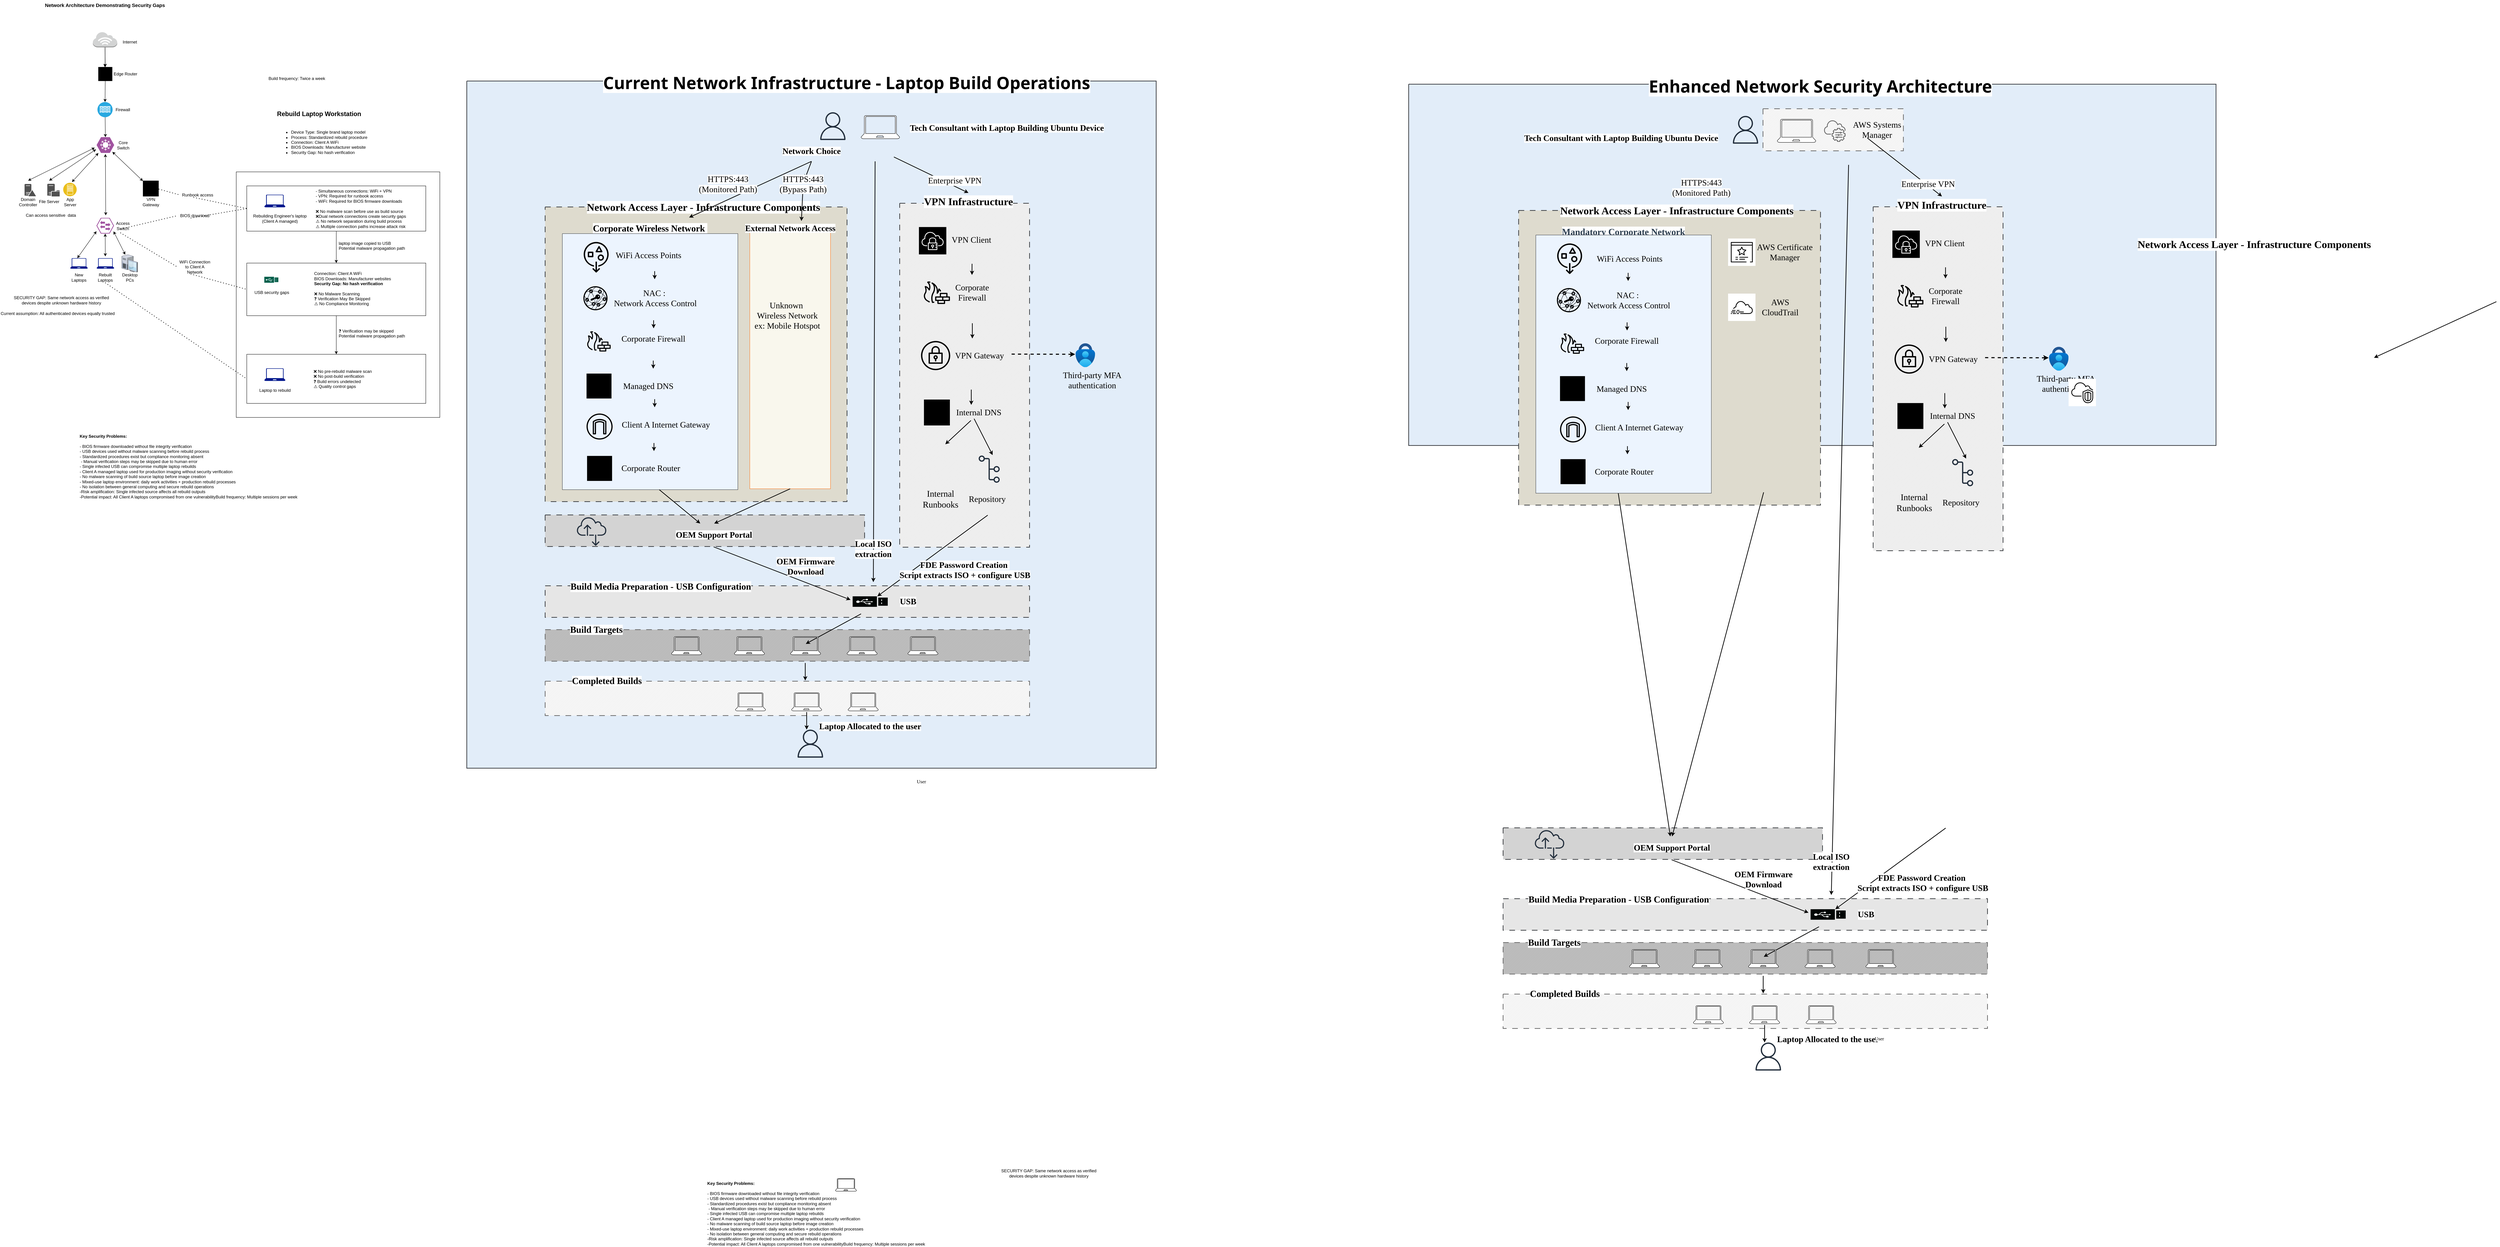 <mxfile version="28.2.1">
  <diagram name="Page-1" id="G9Pzoce9l43paSHm1ECl">
    <mxGraphModel dx="3213" dy="1740" grid="1" gridSize="10" guides="1" tooltips="1" connect="1" arrows="1" fold="1" page="1" pageScale="1" pageWidth="850" pageHeight="1100" math="0" shadow="0">
      <root>
        <mxCell id="0" />
        <mxCell id="1" parent="0" />
        <mxCell id="dn_QunzYOp84PA4M0O3f-1" value="" style="verticalLabelPosition=bottom;verticalAlign=top;html=1;shape=mxgraph.basic.patternFillRect;fillStyle=solid;step=5;fillStrokeWidth=0.2;fillStrokeColor=#dddddd;shadow=0;strokeColor=#36393d;align=center;spacingTop=3;fontFamily=Helvetica;fontSize=12;labelBackgroundColor=default;fillColor=light-dark(#e2edf9, #182e44);perimeterSpacing=1;strokeWidth=2;" parent="1" vertex="1">
          <mxGeometry x="1416.75" y="251" width="1964" height="1959" as="geometry" />
        </mxCell>
        <mxCell id="MMNzTw3OOVt4LOCkiLiI-131" value="" style="verticalLabelPosition=bottom;verticalAlign=top;html=1;shape=mxgraph.basic.patternFillRect;fillStyle=diag;step=5;fillStrokeWidth=0.2;fillStrokeColor=#dddddd;shadow=0;dashed=1;strokeColor=#36393d;align=center;spacingTop=3;fontFamily=Helvetica;fontSize=12;labelBackgroundColor=default;fillColor=light-dark(#dedbce, #1b1911);dashPattern=8 8;perimeterSpacing=1;strokeWidth=2;" parent="1" vertex="1">
          <mxGeometry x="1640" y="610" width="860" height="840" as="geometry" />
        </mxCell>
        <mxCell id="MMNzTw3OOVt4LOCkiLiI-27" value="" style="verticalLabelPosition=bottom;verticalAlign=top;html=1;shape=mxgraph.basic.patternFillRect;fillStyle=solid;step=5;fillStrokeWidth=0.2;fillStrokeColor=#dddddd;fillColor=#f9f7ed;strokeColor=light-dark(#f97015, #babdc0);" parent="1" vertex="1">
          <mxGeometry x="2223" y="683.5" width="230" height="730" as="geometry" />
        </mxCell>
        <mxCell id="gi8R7RoCm2wsxa_REoJz-2" value="Internet" style="text;strokeColor=none;align=center;fillColor=none;html=1;verticalAlign=middle;whiteSpace=wrap;rounded=0;" parent="1" vertex="1">
          <mxGeometry x="426.59" y="125" width="60" height="30" as="geometry" />
        </mxCell>
        <mxCell id="7x6iOvIHQjB75U36rMkH-16" value="" style="rounded=0;whiteSpace=wrap;html=1;" parent="1" vertex="1">
          <mxGeometry x="760" y="510" width="580" height="700" as="geometry" />
        </mxCell>
        <mxCell id="gi8R7RoCm2wsxa_REoJz-3" value="" style="outlineConnect=0;dashed=0;verticalLabelPosition=bottom;verticalAlign=top;align=center;html=1;shape=mxgraph.aws3.internet_3;fillColor=#D2D3D3;gradientColor=none;" parent="1" vertex="1">
          <mxGeometry x="351.5" y="111" width="69.5" height="44" as="geometry" />
        </mxCell>
        <mxCell id="gi8R7RoCm2wsxa_REoJz-9" value="" style="sketch=0;verticalLabelPosition=bottom;sketch=0;aspect=fixed;html=1;verticalAlign=top;strokeColor=none;fillColor=#000000;align=center;outlineConnect=0;pointerEvents=1;shape=mxgraph.citrix2.router;" parent="1" vertex="1">
          <mxGeometry x="367" y="211" width="40" height="40" as="geometry" />
        </mxCell>
        <mxCell id="gi8R7RoCm2wsxa_REoJz-10" value="Edge Router" style="text;strokeColor=none;align=center;fillColor=none;html=1;verticalAlign=middle;whiteSpace=wrap;rounded=0;" parent="1" vertex="1">
          <mxGeometry x="395.34" y="216" width="98.75" height="30" as="geometry" />
        </mxCell>
        <mxCell id="gi8R7RoCm2wsxa_REoJz-11" value="" style="fillColor=#28A8E0;verticalLabelPosition=bottom;sketch=0;html=1;strokeColor=#ffffff;verticalAlign=top;align=center;points=[[0.145,0.145,0],[0.5,0,0],[0.855,0.145,0],[1,0.5,0],[0.855,0.855,0],[0.5,1,0],[0.145,0.855,0],[0,0.5,0]];pointerEvents=1;shape=mxgraph.cisco_safe.compositeIcon;bgIcon=ellipse;resIcon=mxgraph.cisco_safe.capability.firewall;" parent="1" vertex="1">
          <mxGeometry x="364.75" y="311" width="43" height="43" as="geometry" />
        </mxCell>
        <mxCell id="gi8R7RoCm2wsxa_REoJz-12" value="Firewall" style="text;strokeColor=none;align=center;fillColor=none;html=1;verticalAlign=middle;whiteSpace=wrap;rounded=0;" parent="1" vertex="1">
          <mxGeometry x="407" y="317.5" width="60" height="30" as="geometry" />
        </mxCell>
        <mxCell id="gi8R7RoCm2wsxa_REoJz-14" value="Core Switch" style="text;strokeColor=none;align=center;fillColor=none;html=1;verticalAlign=middle;whiteSpace=wrap;rounded=0;" parent="1" vertex="1">
          <mxGeometry x="407.75" y="418.5" width="60" height="30" as="geometry" />
        </mxCell>
        <mxCell id="gi8R7RoCm2wsxa_REoJz-15" value="" style="verticalLabelPosition=bottom;sketch=0;html=1;fillColor=#A153A0;strokeColor=#ffffff;verticalAlign=top;align=center;points=[[0,0.5,0],[0.125,0.25,0],[0.25,0,0],[0.5,0,0],[0.75,0,0],[0.875,0.25,0],[1,0.5,0],[0.875,0.75,0],[0.75,1,0],[0.5,1,0],[0.125,0.75,0]];pointerEvents=1;shape=mxgraph.cisco_safe.compositeIcon;bgIcon=mxgraph.cisco_safe.design.blank_device;resIcon=mxgraph.cisco_safe.design.l3_switch;" parent="1" vertex="1">
          <mxGeometry x="362.25" y="411" width="50" height="45" as="geometry" />
        </mxCell>
        <mxCell id="gi8R7RoCm2wsxa_REoJz-18" value="Domain Controller" style="text;strokeColor=none;align=center;fillColor=none;html=1;verticalAlign=middle;whiteSpace=wrap;rounded=0;" parent="1" vertex="1">
          <mxGeometry x="137" y="581" width="60" height="30" as="geometry" />
        </mxCell>
        <mxCell id="gi8R7RoCm2wsxa_REoJz-19" value="" style="sketch=0;pointerEvents=1;shadow=0;dashed=0;html=1;strokeColor=none;fillColor=#505050;labelPosition=center;verticalLabelPosition=bottom;verticalAlign=top;outlineConnect=0;align=center;shape=mxgraph.office.servers.file_server;" parent="1" vertex="1">
          <mxGeometry x="221.75" y="544" width="35.25" height="36" as="geometry" />
        </mxCell>
        <mxCell id="gi8R7RoCm2wsxa_REoJz-20" value="File Server" style="text;strokeColor=none;align=center;fillColor=none;html=1;verticalAlign=middle;whiteSpace=wrap;rounded=0;" parent="1" vertex="1">
          <mxGeometry x="197" y="580" width="60" height="30" as="geometry" />
        </mxCell>
        <mxCell id="gi8R7RoCm2wsxa_REoJz-23" value="" style="sketch=0;pointerEvents=1;shadow=0;dashed=0;html=1;strokeColor=none;fillColor=#505050;labelPosition=center;verticalLabelPosition=bottom;verticalAlign=top;outlineConnect=0;align=center;shape=mxgraph.office.servers.domain_controller;" parent="1" vertex="1">
          <mxGeometry x="157" y="544.5" width="32.5" height="35" as="geometry" />
        </mxCell>
        <mxCell id="gi8R7RoCm2wsxa_REoJz-25" value="" style="image;aspect=fixed;perimeter=ellipsePerimeter;html=1;align=center;shadow=0;dashed=0;fontColor=#4277BB;labelBackgroundColor=default;fontSize=12;spacingTop=3;image=img/lib/ibm/applications/app_server.svg;" parent="1" vertex="1">
          <mxGeometry x="267" y="541" width="38.5" height="38.5" as="geometry" />
        </mxCell>
        <mxCell id="FxefYaPtXIHqSpBv_Unu-31" value="App Server" style="text;strokeColor=none;align=center;fillColor=none;html=1;verticalAlign=middle;whiteSpace=wrap;rounded=0;" parent="1" vertex="1">
          <mxGeometry x="257" y="581" width="60" height="30" as="geometry" />
        </mxCell>
        <mxCell id="FxefYaPtXIHqSpBv_Unu-35" style="edgeStyle=none;rounded=0;orthogonalLoop=1;jettySize=auto;html=1;entryX=0.484;entryY=0.032;entryDx=0;entryDy=0;entryPerimeter=0;elbow=vertical;" parent="1" source="gi8R7RoCm2wsxa_REoJz-3" target="gi8R7RoCm2wsxa_REoJz-9" edge="1">
          <mxGeometry relative="1" as="geometry" />
        </mxCell>
        <mxCell id="FxefYaPtXIHqSpBv_Unu-36" style="edgeStyle=none;rounded=0;orthogonalLoop=1;jettySize=auto;html=1;entryX=0.5;entryY=0;entryDx=0;entryDy=0;entryPerimeter=0;elbow=vertical;" parent="1" source="gi8R7RoCm2wsxa_REoJz-9" target="gi8R7RoCm2wsxa_REoJz-11" edge="1">
          <mxGeometry relative="1" as="geometry" />
        </mxCell>
        <mxCell id="FxefYaPtXIHqSpBv_Unu-37" style="edgeStyle=none;rounded=0;orthogonalLoop=1;jettySize=auto;html=1;entryX=0.5;entryY=0;entryDx=0;entryDy=0;entryPerimeter=0;elbow=vertical;" parent="1" source="gi8R7RoCm2wsxa_REoJz-11" target="gi8R7RoCm2wsxa_REoJz-15" edge="1">
          <mxGeometry relative="1" as="geometry" />
        </mxCell>
        <mxCell id="FxefYaPtXIHqSpBv_Unu-51" value="" style="endArrow=classic;startArrow=classic;html=1;rounded=0;elbow=vertical;entryX=0.5;entryY=1;entryDx=0;entryDy=0;entryPerimeter=0;strokeColor=light-dark(#000000,#FF0000);" parent="1" edge="1">
          <mxGeometry width="50" height="50" relative="1" as="geometry">
            <mxPoint x="388.21" y="634" as="sourcePoint" />
            <mxPoint x="387.25" y="459" as="targetPoint" />
          </mxGeometry>
        </mxCell>
        <mxCell id="FxefYaPtXIHqSpBv_Unu-52" value="" style="endArrow=classic;startArrow=classic;html=1;rounded=0;elbow=vertical;entryX=0.003;entryY=0.848;entryDx=0;entryDy=0;entryPerimeter=0;" parent="1" target="gi8R7RoCm2wsxa_REoJz-27" edge="1">
          <mxGeometry width="50" height="50" relative="1" as="geometry">
            <mxPoint x="307.25" y="756" as="sourcePoint" />
            <mxPoint x="357.25" y="706" as="targetPoint" />
          </mxGeometry>
        </mxCell>
        <mxCell id="FxefYaPtXIHqSpBv_Unu-54" value="" style="endArrow=classic;startArrow=classic;html=1;rounded=0;elbow=vertical;exitX=0.975;exitY=0.857;exitDx=0;exitDy=0;exitPerimeter=0;" parent="1" source="gi8R7RoCm2wsxa_REoJz-27" target="gi8R7RoCm2wsxa_REoJz-35" edge="1">
          <mxGeometry width="50" height="50" relative="1" as="geometry">
            <mxPoint x="397" y="651" as="sourcePoint" />
            <mxPoint x="447" y="601" as="targetPoint" />
          </mxGeometry>
        </mxCell>
        <mxCell id="FxefYaPtXIHqSpBv_Unu-55" value="" style="endArrow=classic;startArrow=classic;html=1;rounded=0;elbow=vertical;entryX=0.5;entryY=1;entryDx=0;entryDy=0;strokeColor=light-dark(#000000,#FF0000);entryPerimeter=0;" parent="1" target="gi8R7RoCm2wsxa_REoJz-27" edge="1">
          <mxGeometry width="50" height="50" relative="1" as="geometry">
            <mxPoint x="387" y="751" as="sourcePoint" />
            <mxPoint x="392" y="711" as="targetPoint" />
          </mxGeometry>
        </mxCell>
        <mxCell id="FxefYaPtXIHqSpBv_Unu-57" value="" style="endArrow=classic;startArrow=classic;html=1;rounded=0;elbow=vertical;exitX=0.896;exitY=0.929;exitDx=0;exitDy=0;exitPerimeter=0;strokeColor=light-dark(#000000,#FF0000);" parent="1" source="gi8R7RoCm2wsxa_REoJz-15" target="gi8R7RoCm2wsxa_REoJz-38" edge="1">
          <mxGeometry width="50" height="50" relative="1" as="geometry">
            <mxPoint x="417" y="531" as="sourcePoint" />
            <mxPoint x="467" y="481" as="targetPoint" />
          </mxGeometry>
        </mxCell>
        <mxCell id="FxefYaPtXIHqSpBv_Unu-58" value="" style="endArrow=classic;startArrow=classic;html=1;rounded=0;elbow=vertical;entryX=0.104;entryY=1.005;entryDx=0;entryDy=0;entryPerimeter=0;strokeColor=light-dark(#000000,#FF0000);" parent="1" target="gi8R7RoCm2wsxa_REoJz-15" edge="1">
          <mxGeometry width="50" height="50" relative="1" as="geometry">
            <mxPoint x="292" y="539" as="sourcePoint" />
            <mxPoint x="342" y="489" as="targetPoint" />
          </mxGeometry>
        </mxCell>
        <mxCell id="FxefYaPtXIHqSpBv_Unu-61" value="" style="endArrow=classic;startArrow=classic;html=1;rounded=0;elbow=vertical;entryX=-0.033;entryY=0.776;entryDx=0;entryDy=0;entryPerimeter=0;strokeColor=light-dark(#000000,#FF0000);" parent="1" target="gi8R7RoCm2wsxa_REoJz-15" edge="1">
          <mxGeometry width="50" height="50" relative="1" as="geometry">
            <mxPoint x="227" y="535" as="sourcePoint" />
            <mxPoint x="277" y="485" as="targetPoint" />
          </mxGeometry>
        </mxCell>
        <mxCell id="FxefYaPtXIHqSpBv_Unu-62" value="" style="endArrow=classic;startArrow=classic;html=1;rounded=0;elbow=vertical;strokeColor=light-dark(#000000,#FF0000);" parent="1" edge="1">
          <mxGeometry width="50" height="50" relative="1" as="geometry">
            <mxPoint x="167" y="535" as="sourcePoint" />
            <mxPoint x="357" y="441" as="targetPoint" />
          </mxGeometry>
        </mxCell>
        <mxCell id="gi8R7RoCm2wsxa_REoJz-29" value="Access Switch" style="text;strokeColor=none;align=center;fillColor=none;html=1;verticalAlign=middle;whiteSpace=wrap;rounded=0;" parent="1" vertex="1">
          <mxGeometry x="407" y="648.5" width="60" height="30" as="geometry" />
        </mxCell>
        <mxCell id="gi8R7RoCm2wsxa_REoJz-35" value="" style="verticalLabelPosition=bottom;sketch=0;aspect=fixed;html=1;verticalAlign=top;strokeColor=none;align=center;outlineConnect=0;shape=mxgraph.citrix.desktop;" parent="1" vertex="1">
          <mxGeometry x="433.67" y="746" width="45.41" height="50" as="geometry" />
        </mxCell>
        <mxCell id="gi8R7RoCm2wsxa_REoJz-30" value="" style="sketch=0;aspect=fixed;pointerEvents=1;shadow=0;dashed=0;html=1;strokeColor=none;labelPosition=center;verticalLabelPosition=bottom;verticalAlign=top;align=center;fillColor=#00188D;shape=mxgraph.azure.laptop" parent="1" vertex="1">
          <mxGeometry x="287" y="756" width="50" height="30" as="geometry" />
        </mxCell>
        <mxCell id="gi8R7RoCm2wsxa_REoJz-31" value="New Laptops" style="text;strokeColor=none;align=center;fillColor=none;html=1;verticalAlign=middle;whiteSpace=wrap;rounded=0;" parent="1" vertex="1">
          <mxGeometry x="282" y="796" width="60" height="30" as="geometry" />
        </mxCell>
        <mxCell id="gi8R7RoCm2wsxa_REoJz-32" value="" style="sketch=0;aspect=fixed;pointerEvents=1;shadow=0;dashed=0;html=1;strokeColor=none;labelPosition=center;verticalLabelPosition=bottom;verticalAlign=top;align=center;fillColor=light-dark(#00188D,#FF9999);shape=mxgraph.azure.laptop" parent="1" vertex="1">
          <mxGeometry x="362.25" y="756" width="50" height="30" as="geometry" />
        </mxCell>
        <mxCell id="gi8R7RoCm2wsxa_REoJz-33" value="Rebuilt Laptops" style="text;strokeColor=light-dark(transparent,#FF0000);align=center;fillColor=none;html=1;verticalAlign=middle;whiteSpace=wrap;rounded=0;" parent="1" vertex="1">
          <mxGeometry x="356.75" y="796" width="60" height="30" as="geometry" />
        </mxCell>
        <mxCell id="gi8R7RoCm2wsxa_REoJz-36" value="Desktop PCs" style="text;strokeColor=none;align=center;fillColor=none;html=1;verticalAlign=middle;whiteSpace=wrap;rounded=0;" parent="1" vertex="1">
          <mxGeometry x="426.59" y="796" width="60" height="30" as="geometry" />
        </mxCell>
        <mxCell id="gi8R7RoCm2wsxa_REoJz-38" value="" style="sketch=0;verticalLabelPosition=bottom;sketch=0;aspect=fixed;html=1;verticalAlign=top;strokeColor=none;fillColor=#000000;align=center;outlineConnect=0;pointerEvents=1;shape=mxgraph.citrix2.router;" parent="1" vertex="1">
          <mxGeometry x="494.09" y="535" width="45" height="45" as="geometry" />
        </mxCell>
        <mxCell id="gi8R7RoCm2wsxa_REoJz-39" value="VPN Gateway" style="text;strokeColor=none;align=center;fillColor=none;html=1;verticalAlign=middle;whiteSpace=wrap;rounded=0;" parent="1" vertex="1">
          <mxGeometry x="486.59" y="581" width="60" height="30" as="geometry" />
        </mxCell>
        <mxCell id="FxefYaPtXIHqSpBv_Unu-1" value="" style="endArrow=classic;html=1;rounded=0;exitX=0.5;exitY=1;exitDx=0;exitDy=0;exitPerimeter=0;" parent="1" source="gi8R7RoCm2wsxa_REoJz-3" target="gi8R7RoCm2wsxa_REoJz-9" edge="1">
          <mxGeometry width="50" height="50" relative="1" as="geometry">
            <mxPoint x="447" y="391" as="sourcePoint" />
            <mxPoint x="597" y="371" as="targetPoint" />
          </mxGeometry>
        </mxCell>
        <mxCell id="gi8R7RoCm2wsxa_REoJz-27" value="" style="verticalLabelPosition=bottom;sketch=0;html=1;fillColor=#A153A0;strokeColor=#ffffff;verticalAlign=top;align=center;points=[[0,0.5,0],[0.125,0.25,0],[0.25,0,0],[0.5,0,0],[0.75,0,0],[0.875,0.25,0],[1,0.5,0],[0.875,0.75,0],[0.75,1,0],[0.5,1,0],[0.125,0.75,0]];pointerEvents=1;shape=mxgraph.cisco_safe.compositeIcon;bgIcon=mxgraph.cisco_safe.design.blank_device;resIcon=mxgraph.cisco_safe.design.access_switch_2;" parent="1" vertex="1">
          <mxGeometry x="361.75" y="641" width="50" height="45" as="geometry" />
        </mxCell>
        <mxCell id="CjsxGIAAwSK_9YGi35-y-1" value="&lt;font style=&quot;color: light-dark(rgb(0, 0, 0), rgb(255, 51, 51));&quot;&gt;SECURITY GAP: Same network access as verified devices despite unknown hardware history&lt;/font&gt;" style="text;strokeColor=none;align=center;fillColor=none;html=1;verticalAlign=middle;whiteSpace=wrap;rounded=0;" parent="1" vertex="1">
          <mxGeometry x="117.0" y="861" width="290" height="30" as="geometry" />
        </mxCell>
        <mxCell id="CjsxGIAAwSK_9YGi35-y-2" value="&lt;font style=&quot;color: light-dark(rgb(0, 0, 0), rgb(255, 51, 51));&quot;&gt;Can access sensitive&amp;nbsp; data&lt;/font&gt;" style="text;strokeColor=none;align=center;fillColor=none;html=1;verticalAlign=middle;whiteSpace=wrap;rounded=0;" parent="1" vertex="1">
          <mxGeometry x="87" y="618.5" width="290" height="30" as="geometry" />
        </mxCell>
        <mxCell id="CjsxGIAAwSK_9YGi35-y-3" value="Current assumption: All authenticated devices equally trusted" style="text;whiteSpace=wrap;html=1;" parent="1" vertex="1">
          <mxGeometry x="87" y="900" width="360" height="40" as="geometry" />
        </mxCell>
        <mxCell id="CjsxGIAAwSK_9YGi35-y-4" value="&lt;div&gt;&lt;b style=&quot;&quot;&gt;&lt;font style=&quot;font-size: 14px;&quot;&gt;Network Architecture Demonstrating Security Gaps&lt;/font&gt;&lt;/b&gt;&lt;/div&gt;&lt;div&gt;&lt;b&gt;&lt;font size=&quot;3&quot;&gt;&lt;br&gt;&lt;/font&gt;&lt;/b&gt;&lt;/div&gt;&lt;div&gt;&lt;br&gt;&lt;/div&gt;" style="text;whiteSpace=wrap;html=1;align=center;" parent="1" vertex="1">
          <mxGeometry x="150.25" y="20" width="472" height="40" as="geometry" />
        </mxCell>
        <mxCell id="CjsxGIAAwSK_9YGi35-y-5" value="&lt;b&gt;Key Security Problems:&amp;nbsp;&lt;/b&gt;&lt;div&gt;&lt;div&gt;&lt;br&gt;&lt;/div&gt;&lt;div&gt;- BIOS firmware downloaded without file integrity verification&amp;nbsp;&lt;/div&gt;&lt;div&gt;- USB devices used without malware scanning before rebuild process&amp;nbsp;&lt;/div&gt;&lt;div&gt;- Standardized procedures exist but compliance monitoring absent&lt;/div&gt;&lt;div&gt;&amp;nbsp;- Manual verification steps may be skipped due to human error&amp;nbsp;&lt;/div&gt;&lt;div&gt;- Single infected USB can compromise multiple laptop rebuilds&lt;/div&gt;&lt;/div&gt;&lt;div&gt;- Client A managed laptop used for production imaging without security verification&amp;nbsp;&lt;/div&gt;&lt;div&gt;- No malware scanning of build source laptop before image creation&amp;nbsp;&lt;/div&gt;&lt;div&gt;- Mixed-use laptop environment: daily work activities + production rebuild processes&amp;nbsp;&lt;/div&gt;&lt;div&gt;- No isolation between general computing and secure rebuild operations&lt;/div&gt;&lt;div&gt;-Risk amplification: Single infected source affects all rebuild outputs&lt;/div&gt;&lt;div&gt;-Potential impact: All Client A laptops compromised from one vulnerabilityBuild frequency: Multiple sessions per week&lt;/div&gt;" style="text;whiteSpace=wrap;html=1;" parent="1" vertex="1">
          <mxGeometry x="312" y="1250" width="660" height="100" as="geometry" />
        </mxCell>
        <mxCell id="7x6iOvIHQjB75U36rMkH-2" value="" style="rounded=0;whiteSpace=wrap;html=1;strokeColor=light-dark(#000000,#4BDFFF);" parent="1" vertex="1">
          <mxGeometry x="790" y="770" width="510" height="150" as="geometry" />
        </mxCell>
        <mxCell id="7x6iOvIHQjB75U36rMkH-5" value="&lt;span style=&quot;background-color: transparent; color: light-dark(rgb(0, 0, 0), rgb(255, 255, 255));&quot;&gt;Connection: Client A WiFi&lt;/span&gt;&lt;br&gt;&lt;span style=&quot;background-color: transparent; color: light-dark(rgb(0, 0, 0), rgb(255, 255, 255));&quot;&gt;BIOS Downloads: Manufacturer websites&lt;/span&gt;&lt;br&gt;&lt;span style=&quot;background-color: transparent;&quot;&gt;&lt;b style=&quot;&quot;&gt;&lt;font style=&quot;color: light-dark(rgb(0, 0, 0), rgb(255, 255, 255));&quot;&gt;Security Gap: No hash verification&lt;/font&gt;&lt;/b&gt;&lt;/span&gt;&lt;br&gt;&lt;br&gt;&lt;span style=&quot;background-color: transparent; color: light-dark(rgb(0, 0, 0), rgb(255, 255, 255));&quot;&gt;❌&amp;nbsp;No Malware Scanning&lt;/span&gt;&lt;br&gt;&lt;span style=&quot;background-color: transparent; color: light-dark(rgb(0, 0, 0), rgb(255, 255, 255));&quot;&gt;❓ Verification May Be Skipped&lt;/span&gt;&lt;br&gt;&lt;span style=&quot;background-color: transparent; color: light-dark(rgb(0, 0, 0), rgb(255, 255, 255));&quot;&gt;⚠️ No Compliance Monitoring&lt;/span&gt;" style="text;strokeColor=none;align=left;fillColor=none;html=1;verticalAlign=middle;whiteSpace=wrap;rounded=0;" parent="1" vertex="1">
          <mxGeometry x="980" y="840" width="230" height="6" as="geometry" />
        </mxCell>
        <mxCell id="7x6iOvIHQjB75U36rMkH-7" value="" style="sketch=0;pointerEvents=1;shadow=0;dashed=0;html=1;strokeColor=none;fillColor=#005F4B;labelPosition=center;verticalLabelPosition=bottom;verticalAlign=top;align=center;outlineConnect=0;shape=mxgraph.veeam2.usb_drive;" parent="1" vertex="1">
          <mxGeometry x="840" y="809" width="40" height="17" as="geometry" />
        </mxCell>
        <mxCell id="7x6iOvIHQjB75U36rMkH-9" value="&lt;div style=&quot;text-align: left;&quot;&gt;&lt;b style=&quot;background-color: transparent; color: light-dark(rgb(0, 0, 0), rgb(255, 255, 255));&quot;&gt;&lt;font style=&quot;font-size: 18px;&quot;&gt;Rebuild Laptop Workstation&lt;/font&gt;&lt;/b&gt;&lt;/div&gt;&lt;div style=&quot;text-align: left;&quot;&gt;&lt;b&gt;&lt;font style=&quot;font-size: 18px;&quot;&gt;&lt;br&gt;&lt;/font&gt;&lt;/b&gt;&lt;/div&gt;&lt;div&gt;&lt;div style=&quot;text-align: left;&quot;&gt;&lt;ul&gt;&lt;li&gt;&lt;span style=&quot;background-color: transparent; color: light-dark(rgb(0, 0, 0), rgb(255, 255, 255));&quot;&gt;Device Type: Single brand laptop model&lt;/span&gt;&lt;/li&gt;&lt;li&gt;&lt;span style=&quot;background-color: transparent; color: light-dark(rgb(0, 0, 0), rgb(255, 255, 255));&quot;&gt;Process: Standardized rebuild procedure&lt;/span&gt;&lt;/li&gt;&lt;li&gt;&lt;span style=&quot;background-color: transparent; color: light-dark(rgb(0, 0, 0), rgb(255, 255, 255));&quot;&gt;Connection: Client A WiFi&lt;/span&gt;&lt;/li&gt;&lt;li&gt;&lt;span style=&quot;background-color: transparent; color: light-dark(rgb(0, 0, 0), rgb(255, 255, 255));&quot;&gt;BIOS Downloads: Manufacturer website&lt;/span&gt;&lt;/li&gt;&lt;li&gt;&lt;span style=&quot;background-color: transparent;&quot;&gt;&lt;font style=&quot;color: light-dark(rgb(0, 0, 0), rgb(255, 0, 0));&quot;&gt;Security Gap: No hash verification&lt;/font&gt;&lt;/span&gt;&lt;/li&gt;&lt;/ul&gt;&lt;/div&gt;&lt;/div&gt;" style="text;strokeColor=none;align=center;fillColor=none;html=1;verticalAlign=middle;whiteSpace=wrap;rounded=0;" parent="1" vertex="1">
          <mxGeometry x="820" y="388.5" width="370" height="30" as="geometry" />
        </mxCell>
        <mxCell id="7x6iOvIHQjB75U36rMkH-18" value="&lt;br&gt;&lt;div&gt;&lt;div style=&quot;text-align: left;&quot;&gt;&lt;br&gt;&lt;/div&gt;&lt;/div&gt;" style="rounded=0;whiteSpace=wrap;html=1;strokeColor=light-dark(#000000,#66B2FF);" parent="1" vertex="1">
          <mxGeometry x="790" y="1030" width="510" height="140" as="geometry" />
        </mxCell>
        <mxCell id="7x6iOvIHQjB75U36rMkH-20" value="Laptop to rebuild" style="text;strokeColor=none;align=center;fillColor=none;html=1;verticalAlign=middle;whiteSpace=wrap;rounded=0;rotation=0;" parent="1" vertex="1">
          <mxGeometry x="785.65" y="1120" width="168.7" height="26" as="geometry" />
        </mxCell>
        <mxCell id="7x6iOvIHQjB75U36rMkH-22" value="❓ Verification may be skipped&lt;div&gt;&lt;font style=&quot;color: light-dark(rgb(0, 0, 0), rgb(255, 0, 0));&quot;&gt;Potential malware propagation pat&lt;/font&gt;h&lt;/div&gt;" style="text;whiteSpace=wrap;html=1;" parent="1" vertex="1">
          <mxGeometry x="1050" y="950" width="290" height="40" as="geometry" />
        </mxCell>
        <mxCell id="7x6iOvIHQjB75U36rMkH-23" value="" style="endArrow=none;dashed=1;html=1;dashPattern=1 3;strokeWidth=2;rounded=0;exitX=0.381;exitY=1.168;exitDx=0;exitDy=0;exitPerimeter=0;entryX=0;entryY=0.5;entryDx=0;entryDy=0;" parent="1" source="7x6iOvIHQjB75U36rMkH-24" target="7x6iOvIHQjB75U36rMkH-2" edge="1">
          <mxGeometry width="50" height="50" relative="1" as="geometry">
            <mxPoint x="470" y="630" as="sourcePoint" />
            <mxPoint x="750" y="840" as="targetPoint" />
          </mxGeometry>
        </mxCell>
        <mxCell id="7x6iOvIHQjB75U36rMkH-38" value="" style="sketch=0;aspect=fixed;pointerEvents=1;shadow=0;dashed=0;html=1;strokeColor=none;labelPosition=center;verticalLabelPosition=bottom;verticalAlign=top;align=center;fillColor=#00188D;shape=mxgraph.azure.laptop" parent="1" vertex="1">
          <mxGeometry x="840" y="1070" width="60" height="36" as="geometry" />
        </mxCell>
        <mxCell id="7x6iOvIHQjB75U36rMkH-39" value="USB security gaps" style="text;whiteSpace=wrap;html=1;" parent="1" vertex="1">
          <mxGeometry x="810" y="840" width="130" height="40" as="geometry" />
        </mxCell>
        <mxCell id="7x6iOvIHQjB75U36rMkH-42" value="" style="endArrow=none;dashed=1;html=1;dashPattern=1 3;strokeWidth=2;rounded=0;exitX=0.381;exitY=1.168;exitDx=0;exitDy=0;exitPerimeter=0;entryX=0;entryY=0.5;entryDx=0;entryDy=0;" parent="1" source="gi8R7RoCm2wsxa_REoJz-29" target="7x6iOvIHQjB75U36rMkH-24" edge="1">
          <mxGeometry width="50" height="50" relative="1" as="geometry">
            <mxPoint x="430" y="684" as="sourcePoint" />
            <mxPoint x="800" y="820" as="targetPoint" />
          </mxGeometry>
        </mxCell>
        <mxCell id="7x6iOvIHQjB75U36rMkH-24" value="WiFi Connection to Client A Network" style="text;strokeColor=none;align=center;fillColor=none;html=1;verticalAlign=middle;whiteSpace=wrap;rounded=0;" parent="1" vertex="1">
          <mxGeometry x="592" y="766" width="100" height="30" as="geometry" />
        </mxCell>
        <mxCell id="7x6iOvIHQjB75U36rMkH-43" value="" style="endArrow=classic;html=1;rounded=0;entryX=0.5;entryY=0;entryDx=0;entryDy=0;strokeColor=light-dark(#000000,#FF0000);" parent="1" source="7x6iOvIHQjB75U36rMkH-2" target="7x6iOvIHQjB75U36rMkH-18" edge="1">
          <mxGeometry width="50" height="50" relative="1" as="geometry">
            <mxPoint x="440" y="970" as="sourcePoint" />
            <mxPoint x="490" y="920" as="targetPoint" />
          </mxGeometry>
        </mxCell>
        <mxCell id="7x6iOvIHQjB75U36rMkH-45" value="&lt;div style=&quot;text-align: left;&quot;&gt;&lt;div&gt;❌ No pre-rebuild malware scan&amp;nbsp;&lt;/div&gt;&lt;div&gt;❌ No post-build verification&amp;nbsp;&lt;/div&gt;&lt;div&gt;❓ Build errors undetected&amp;nbsp;&lt;/div&gt;&lt;div&gt;⚠️ Quality control gaps&lt;/div&gt;&lt;/div&gt;" style="text;strokeColor=none;align=center;fillColor=none;html=1;verticalAlign=middle;whiteSpace=wrap;rounded=0;" parent="1" vertex="1">
          <mxGeometry x="880" y="1085" width="370" height="30" as="geometry" />
        </mxCell>
        <mxCell id="7x6iOvIHQjB75U36rMkH-48" value="" style="endArrow=none;dashed=1;html=1;dashPattern=1 3;strokeWidth=2;rounded=0;entryX=0;entryY=0.5;entryDx=0;entryDy=0;exitX=0.5;exitY=1;exitDx=0;exitDy=0;" parent="1" source="gi8R7RoCm2wsxa_REoJz-33" target="7x6iOvIHQjB75U36rMkH-18" edge="1">
          <mxGeometry width="50" height="50" relative="1" as="geometry">
            <mxPoint x="440" y="980" as="sourcePoint" />
            <mxPoint x="490" y="930" as="targetPoint" />
          </mxGeometry>
        </mxCell>
        <mxCell id="7x6iOvIHQjB75U36rMkH-52" value="" style="rounded=0;whiteSpace=wrap;html=1;strokeColor=light-dark(#000000,#4BDFFF);" parent="1" vertex="1">
          <mxGeometry x="790" y="550" width="510" height="129" as="geometry" />
        </mxCell>
        <mxCell id="7x6iOvIHQjB75U36rMkH-49" value="" style="sketch=0;aspect=fixed;pointerEvents=1;shadow=0;dashed=0;html=1;strokeColor=none;labelPosition=center;verticalLabelPosition=bottom;verticalAlign=top;align=center;fillColor=light-dark(#00188D,#FF9999);shape=mxgraph.azure.laptop" parent="1" vertex="1">
          <mxGeometry x="840" y="575" width="60" height="36" as="geometry" />
        </mxCell>
        <mxCell id="7x6iOvIHQjB75U36rMkH-50" value="&lt;span style=&quot;text-align: left;&quot;&gt;Rebuilding Engineer&#39;s laptop (Client A managed)&lt;/span&gt;" style="text;strokeColor=none;align=center;fillColor=none;html=1;verticalAlign=middle;whiteSpace=wrap;rounded=0;rotation=0;" parent="1" vertex="1">
          <mxGeometry x="800" y="630" width="168.7" height="26" as="geometry" />
        </mxCell>
        <mxCell id="7x6iOvIHQjB75U36rMkH-51" value="&lt;div style=&quot;text-align: left;&quot;&gt;- Simultaneous connections: WiFi + VPN&amp;nbsp;&lt;/div&gt;&lt;div style=&quot;text-align: left;&quot;&gt;- VPN: Required for runbook access&amp;nbsp;&lt;/div&gt;&lt;div style=&quot;text-align: left;&quot;&gt;- WiFi: Required for BIOS firmware downloads&amp;nbsp;&lt;/div&gt;&lt;div style=&quot;text-align: left;&quot;&gt;&lt;br&gt;&lt;/div&gt;&lt;div style=&quot;text-align: left;&quot;&gt;❌ No malware scan before use as build source&lt;br&gt;❌Dual network connections create security gaps&lt;br&gt;⚠️ No network separation during build process&lt;br&gt;⚠️ Multiple connection paths increase attack risk&lt;/div&gt;" style="text;strokeColor=none;align=center;fillColor=none;html=1;verticalAlign=middle;whiteSpace=wrap;rounded=0;" parent="1" vertex="1">
          <mxGeometry x="930" y="599.5" width="370" height="30" as="geometry" />
        </mxCell>
        <mxCell id="7x6iOvIHQjB75U36rMkH-54" value="" style="endArrow=classic;html=1;rounded=0;entryX=0.5;entryY=0;entryDx=0;entryDy=0;exitX=0.5;exitY=1;exitDx=0;exitDy=0;" parent="1" source="7x6iOvIHQjB75U36rMkH-52" target="7x6iOvIHQjB75U36rMkH-2" edge="1">
          <mxGeometry width="50" height="50" relative="1" as="geometry">
            <mxPoint x="1010" y="680" as="sourcePoint" />
            <mxPoint x="910" y="830" as="targetPoint" />
          </mxGeometry>
        </mxCell>
        <mxCell id="7x6iOvIHQjB75U36rMkH-55" value="laptop image copied to USB&lt;div&gt;&lt;font style=&quot;color: light-dark(rgb(0, 0, 0), rgb(255, 0, 0));&quot;&gt;Potential malware propagation pat&lt;/font&gt;h&lt;/div&gt;" style="text;whiteSpace=wrap;html=1;" parent="1" vertex="1">
          <mxGeometry x="1050" y="700" width="290" height="40" as="geometry" />
        </mxCell>
        <mxCell id="7x6iOvIHQjB75U36rMkH-58" value="Build frequency: Twice a week" style="text;whiteSpace=wrap;html=1;" parent="1" vertex="1">
          <mxGeometry x="850" y="230" width="270" height="40" as="geometry" />
        </mxCell>
        <mxCell id="7x6iOvIHQjB75U36rMkH-59" value="" style="endArrow=none;dashed=1;html=1;dashPattern=1 3;strokeWidth=2;rounded=0;exitX=0.381;exitY=1.168;exitDx=0;exitDy=0;exitPerimeter=0;entryX=0;entryY=0.5;entryDx=0;entryDy=0;" parent="1" source="7x6iOvIHQjB75U36rMkH-60" target="7x6iOvIHQjB75U36rMkH-52" edge="1">
          <mxGeometry width="50" height="50" relative="1" as="geometry">
            <mxPoint x="430" y="673" as="sourcePoint" />
            <mxPoint x="592" y="770" as="targetPoint" />
          </mxGeometry>
        </mxCell>
        <mxCell id="7x6iOvIHQjB75U36rMkH-61" value="" style="endArrow=none;dashed=1;html=1;dashPattern=1 3;strokeWidth=2;rounded=0;exitX=0.381;exitY=1.168;exitDx=0;exitDy=0;exitPerimeter=0;entryX=0;entryY=0.5;entryDx=0;entryDy=0;" parent="1" target="7x6iOvIHQjB75U36rMkH-60" edge="1">
          <mxGeometry width="50" height="50" relative="1" as="geometry">
            <mxPoint x="430" y="673" as="sourcePoint" />
            <mxPoint x="790" y="615" as="targetPoint" />
          </mxGeometry>
        </mxCell>
        <mxCell id="7x6iOvIHQjB75U36rMkH-60" value="BIOS download" style="text;strokeColor=none;align=center;fillColor=none;html=1;verticalAlign=middle;whiteSpace=wrap;rounded=0;" parent="1" vertex="1">
          <mxGeometry x="592" y="630" width="100" height="10" as="geometry" />
        </mxCell>
        <mxCell id="7x6iOvIHQjB75U36rMkH-65" value="" style="endArrow=none;dashed=1;html=1;dashPattern=1 3;strokeWidth=2;rounded=0;exitX=0.381;exitY=1.168;exitDx=0;exitDy=0;exitPerimeter=0;entryX=0;entryY=0.5;entryDx=0;entryDy=0;" parent="1" source="7x6iOvIHQjB75U36rMkH-66" target="7x6iOvIHQjB75U36rMkH-52" edge="1">
          <mxGeometry width="50" height="50" relative="1" as="geometry">
            <mxPoint x="539.09" y="559" as="sourcePoint" />
            <mxPoint x="701.09" y="656" as="targetPoint" />
          </mxGeometry>
        </mxCell>
        <mxCell id="7x6iOvIHQjB75U36rMkH-67" value="" style="endArrow=none;dashed=1;html=1;dashPattern=1 3;strokeWidth=2;rounded=0;exitX=0.381;exitY=1.168;exitDx=0;exitDy=0;exitPerimeter=0;entryX=0;entryY=0.5;entryDx=0;entryDy=0;" parent="1" target="7x6iOvIHQjB75U36rMkH-66" edge="1">
          <mxGeometry width="50" height="50" relative="1" as="geometry">
            <mxPoint x="539.09" y="559" as="sourcePoint" />
            <mxPoint x="790" y="615" as="targetPoint" />
          </mxGeometry>
        </mxCell>
        <mxCell id="7x6iOvIHQjB75U36rMkH-66" value="Runbook access" style="text;strokeColor=none;align=center;fillColor=none;html=1;verticalAlign=middle;whiteSpace=wrap;rounded=0;" parent="1" vertex="1">
          <mxGeometry x="600" y="571" width="100" height="10" as="geometry" />
        </mxCell>
        <mxCell id="03RfwMxz8nHa0Dh4N93t-38" value="&lt;font style=&quot;color: light-dark(rgb(0, 0, 0), rgb(255, 51, 51));&quot;&gt;SECURITY GAP: Same network access as verified devices despite unknown hardware history&lt;/font&gt;" style="text;strokeColor=none;align=center;fillColor=none;html=1;verticalAlign=middle;whiteSpace=wrap;rounded=0;" parent="1" vertex="1">
          <mxGeometry x="2930" y="3350" width="290" height="30" as="geometry" />
        </mxCell>
        <mxCell id="03RfwMxz8nHa0Dh4N93t-41" value="&lt;font style=&quot;font-size: 30px;&quot;&gt;Network Access Layer - Infrastructure Components&lt;/font&gt;" style="text;whiteSpace=wrap;html=1;align=center;fontFamily=Times New Roman;fontSize=16;labelBackgroundColor=default;fontStyle=1" parent="1" vertex="1">
          <mxGeometry x="1722" y="585.5" width="738" height="40" as="geometry" />
        </mxCell>
        <mxCell id="03RfwMxz8nHa0Dh4N93t-42" value="&lt;b&gt;Key Security Problems:&amp;nbsp;&lt;/b&gt;&lt;div&gt;&lt;div&gt;&lt;br&gt;&lt;/div&gt;&lt;div&gt;- BIOS firmware downloaded without file integrity verification&amp;nbsp;&lt;/div&gt;&lt;div&gt;- USB devices used without malware scanning before rebuild process&amp;nbsp;&lt;/div&gt;&lt;div&gt;- Standardized procedures exist but compliance monitoring absent&lt;/div&gt;&lt;div&gt;&amp;nbsp;- Manual verification steps may be skipped due to human error&amp;nbsp;&lt;/div&gt;&lt;div&gt;- Single infected USB can compromise multiple laptop rebuilds&lt;/div&gt;&lt;/div&gt;&lt;div&gt;- Client A managed laptop used for production imaging without security verification&amp;nbsp;&lt;/div&gt;&lt;div&gt;- No malware scanning of build source laptop before image creation&amp;nbsp;&lt;/div&gt;&lt;div&gt;- Mixed-use laptop environment: daily work activities + production rebuild processes&amp;nbsp;&lt;/div&gt;&lt;div&gt;- No isolation between general computing and secure rebuild operations&lt;/div&gt;&lt;div&gt;-Risk amplification: Single infected source affects all rebuild outputs&lt;/div&gt;&lt;div&gt;-Potential impact: All Client A laptops compromised from one vulnerabilityBuild frequency: Multiple sessions per week&lt;/div&gt;" style="text;whiteSpace=wrap;html=1;" parent="1" vertex="1">
          <mxGeometry x="2100" y="3380" width="660" height="100" as="geometry" />
        </mxCell>
        <mxCell id="MMNzTw3OOVt4LOCkiLiI-16" value="&lt;b&gt;Corporate Wireless Network&amp;nbsp;&lt;/b&gt;" style="text;strokeColor=none;align=center;fillColor=none;html=1;verticalAlign=middle;whiteSpace=wrap;rounded=0;fontFamily=Times New Roman;fontSize=26;labelBackgroundColor=default;" parent="1" vertex="1">
          <mxGeometry x="1714" y="641" width="450" height="59" as="geometry" />
        </mxCell>
        <mxCell id="MMNzTw3OOVt4LOCkiLiI-52" value="&lt;b&gt;&lt;font style=&quot;font-size: 24px; background-color: light-dark(#ffffff, var(--ge-dark-color, #121212));&quot;&gt;External Network Access&lt;/font&gt;&lt;/b&gt;" style="text;strokeColor=none;align=center;fillColor=none;html=1;verticalAlign=middle;whiteSpace=wrap;rounded=0;fontFamily=Times New Roman;fontSize=18;" parent="1" vertex="1">
          <mxGeometry x="2205.25" y="641.5" width="266.75" height="59" as="geometry" />
        </mxCell>
        <mxCell id="MMNzTw3OOVt4LOCkiLiI-59" value="" style="endArrow=none;startArrow=classic;html=1;rounded=0;elbow=vertical;strokeColor=light-dark(#000000,#FF0000);endFill=0;strokeWidth=2;entryX=0.5;entryY=1;entryDx=0;entryDy=0;" parent="1" target="dn_QunzYOp84PA4M0O3f-140" edge="1">
          <mxGeometry width="50" height="50" relative="1" as="geometry">
            <mxPoint x="2050" y="640" as="sourcePoint" />
            <mxPoint x="2482.5" y="500" as="targetPoint" />
          </mxGeometry>
        </mxCell>
        <mxCell id="MMNzTw3OOVt4LOCkiLiI-93" value="" style="endArrow=none;startArrow=classic;html=1;rounded=0;elbow=vertical;strokeColor=light-dark(#000000,#FF0000);endFill=0;strokeWidth=2;entryX=0.5;entryY=1;entryDx=0;entryDy=0;" parent="1" target="dn_QunzYOp84PA4M0O3f-140" edge="1" source="dn_QunzYOp84PA4M0O3f-62">
          <mxGeometry width="50" height="50" relative="1" as="geometry">
            <mxPoint x="2370" y="650" as="sourcePoint" />
            <mxPoint x="2639.552" y="402.812" as="targetPoint" />
          </mxGeometry>
        </mxCell>
        <mxCell id="dn_QunzYOp84PA4M0O3f-2" value="&lt;h1 style=&quot;margin: 0px; font-family: &amp;quot;Segoe UI&amp;quot;, Tahoma, Geneva, Verdana, sans-serif; background-color: rgb(255, 255, 255);&quot;&gt;&lt;font style=&quot;color: rgb(0, 0, 0); font-size: 48px;&quot;&gt;Current Network Infrastructure - Laptop Build Operations&lt;/font&gt;&lt;/h1&gt;" style="text;whiteSpace=wrap;html=1;align=center;" parent="1" vertex="1">
          <mxGeometry x="1674.48" y="220" width="1650" height="40" as="geometry" />
        </mxCell>
        <mxCell id="dn_QunzYOp84PA4M0O3f-21" value="" style="verticalLabelPosition=bottom;verticalAlign=top;html=1;shape=mxgraph.basic.patternFillRect;fillStyle=solid;step=5;fillStrokeWidth=0.2;fillStrokeColor=#dddddd;shadow=0;dashed=1;strokeColor=#36393d;align=center;spacingTop=3;fontFamily=Helvetica;fontSize=12;labelBackgroundColor=default;fillColor=light-dark(#E6E6E6,#CBCBCB);dashPattern=8 8;perimeterSpacing=1;strokeWidth=2;" parent="1" vertex="1">
          <mxGeometry x="1640" y="1690" width="1380" height="90" as="geometry" />
        </mxCell>
        <mxCell id="dn_QunzYOp84PA4M0O3f-29" value="" style="verticalLabelPosition=bottom;verticalAlign=top;html=1;shape=mxgraph.basic.patternFillRect;fillStyle=diag;step=5;fillStrokeWidth=0.2;fillStrokeColor=#dddddd;shadow=0;dashed=1;strokeColor=#666666;align=center;spacingTop=3;fontFamily=Helvetica;fontSize=12;labelBackgroundColor=default;fillColor=#BBBBBB;dashPattern=8 8;perimeterSpacing=1;strokeWidth=2;fontColor=#333333;" parent="1" vertex="1">
          <mxGeometry x="1640" y="1815" width="1380" height="90" as="geometry" />
        </mxCell>
        <mxCell id="dn_QunzYOp84PA4M0O3f-35" value="Build Media Preparation - USB Configuration" style="text;whiteSpace=wrap;html=1;align=center;fontFamily=Times New Roman;fontSize=26;labelBackgroundColor=default;fontStyle=1" parent="1" vertex="1">
          <mxGeometry x="1674.48" y="1669.5" width="590.52" height="40" as="geometry" />
        </mxCell>
        <mxCell id="dn_QunzYOp84PA4M0O3f-36" value="&lt;b style=&quot;background-color: light-dark(#ffffff, var(--ge-dark-color, #121212));&quot;&gt;Build Targets&lt;/b&gt;" style="text;whiteSpace=wrap;html=1;align=center;fontFamily=Times New Roman;fontSize=26;" parent="1" vertex="1">
          <mxGeometry x="1550" y="1793" width="472" height="50" as="geometry" />
        </mxCell>
        <mxCell id="dn_QunzYOp84PA4M0O3f-39" value="" style="sketch=0;aspect=fixed;pointerEvents=1;shadow=0;dashed=0;html=1;labelPosition=center;verticalLabelPosition=bottom;verticalAlign=top;align=center;shape=mxgraph.azure.laptop" parent="1" vertex="1">
          <mxGeometry x="2467" y="3380" width="60" height="36" as="geometry" />
        </mxCell>
        <mxCell id="dn_QunzYOp84PA4M0O3f-72" value="USB" style="text;strokeColor=none;align=center;fillColor=none;html=1;verticalAlign=middle;whiteSpace=wrap;rounded=0;fontFamily=Times New Roman;fontSize=24;fontStyle=1;labelBackgroundColor=default;" parent="1" vertex="1">
          <mxGeometry x="2589.25" y="1677" width="170" height="116" as="geometry" />
        </mxCell>
        <mxCell id="dn_QunzYOp84PA4M0O3f-104" value="" style="shape=image;html=1;verticalAlign=top;verticalLabelPosition=bottom;labelBackgroundColor=#ffffff;imageAspect=0;aspect=fixed;image=https://icons.diagrams.net/icon-cache1/Internet__Networking_and_Communication_Glyph_24-2321/Mobile_mobile_wifi_wifi_connection_wifi_signals_wireless_internet-974.svg" parent="1" vertex="1">
          <mxGeometry x="2315.5" y="846" width="40" height="40" as="geometry" />
        </mxCell>
        <mxCell id="dn_QunzYOp84PA4M0O3f-105" value="Unknown&amp;nbsp;&lt;div&gt;Wireless Network&lt;/div&gt;&lt;div&gt;ex: Mobile Hotspot&lt;/div&gt;" style="text;strokeColor=none;align=center;fillColor=none;html=1;verticalAlign=middle;whiteSpace=wrap;rounded=0;fontFamily=Times New Roman;fontSize=24;" parent="1" vertex="1">
          <mxGeometry x="2230" y="905" width="200" height="30" as="geometry" />
        </mxCell>
        <mxCell id="dn_QunzYOp84PA4M0O3f-118" value="" style="verticalLabelPosition=bottom;verticalAlign=top;html=1;shape=mxgraph.basic.patternFillRect;fillStyle=solid;step=5;fillStrokeWidth=0.2;fillStrokeColor=#dddddd;shadow=0;dashed=1;strokeColor=#36393d;align=center;spacingTop=3;fontFamily=Helvetica;fontSize=12;labelBackgroundColor=default;fillColor=light-dark(#D3D3D3,#CBCBCB);dashPattern=8 8;perimeterSpacing=1;strokeWidth=2;" parent="1" vertex="1">
          <mxGeometry x="1640" y="1488" width="910" height="90" as="geometry" />
        </mxCell>
        <mxCell id="dn_QunzYOp84PA4M0O3f-119" value="" style="endArrow=none;startArrow=classic;html=1;rounded=0;elbow=vertical;strokeColor=light-dark(#000000,#FF0000);endFill=0;strokeWidth=2;" parent="1" edge="1">
          <mxGeometry width="50" height="50" relative="1" as="geometry">
            <mxPoint x="2510" y="1730" as="sourcePoint" />
            <mxPoint x="2120" y="1579" as="targetPoint" />
          </mxGeometry>
        </mxCell>
        <mxCell id="dn_QunzYOp84PA4M0O3f-120" value="" style="sketch=0;outlineConnect=0;fontColor=#232F3E;gradientColor=none;fillColor=#232F3D;strokeColor=none;dashed=0;verticalLabelPosition=bottom;verticalAlign=top;align=center;html=1;fontSize=12;fontStyle=0;aspect=fixed;pointerEvents=1;shape=mxgraph.aws4.internet_alt2;" parent="1" vertex="1">
          <mxGeometry x="1730" y="1492.5" width="85" height="85" as="geometry" />
        </mxCell>
        <mxCell id="dn_QunzYOp84PA4M0O3f-123" value="" style="endArrow=none;startArrow=classic;html=1;rounded=0;elbow=vertical;strokeColor=light-dark(#000000,#FF0000);endFill=0;strokeWidth=2;entryX=0.5;entryY=1;entryDx=0;entryDy=0;entryPerimeter=0;exitX=0.5;exitY=0;exitDx=0;exitDy=0;exitPerimeter=0;" parent="1" source="dn_QunzYOp84PA4M0O3f-121" target="MMNzTw3OOVt4LOCkiLiI-27" edge="1">
          <mxGeometry width="50" height="50" relative="1" as="geometry">
            <mxPoint x="2234" y="1620" as="sourcePoint" />
            <mxPoint x="2415" y="1550" as="targetPoint" />
            <Array as="points" />
          </mxGeometry>
        </mxCell>
        <mxCell id="dn_QunzYOp84PA4M0O3f-126" value="&lt;span style=&quot;background-color: rgb(255, 254, 254);&quot;&gt;&lt;b&gt;OEM Firmware Download&lt;/b&gt;&lt;/span&gt;" style="text;strokeColor=none;align=center;fillColor=none;html=1;verticalAlign=middle;whiteSpace=wrap;rounded=0;fontFamily=Times New Roman;fontSize=24;" parent="1" vertex="1">
          <mxGeometry x="2297" y="1620" width="170" height="30" as="geometry" />
        </mxCell>
        <mxCell id="dn_QunzYOp84PA4M0O3f-128" value="" style="endArrow=none;startArrow=classic;html=1;rounded=0;elbow=vertical;strokeColor=light-dark(#000000,#FF0000);endFill=0;strokeWidth=2;exitX=0.5;exitY=1;exitDx=0;exitDy=0;" parent="1" edge="1" source="dn_QunzYOp84PA4M0O3f-130">
          <mxGeometry width="50" height="50" relative="1" as="geometry">
            <mxPoint x="2580" y="1640" as="sourcePoint" />
            <mxPoint x="2580" y="480" as="targetPoint" />
          </mxGeometry>
        </mxCell>
        <mxCell id="dn_QunzYOp84PA4M0O3f-143" value="&lt;span style=&quot;background-color: light-dark(#ffffff, var(--ge-dark-color, #121212));&quot;&gt;HTTPS:443 (Monitored Path)&lt;/span&gt;" style="text;strokeColor=none;align=center;fillColor=none;html=1;verticalAlign=middle;whiteSpace=wrap;rounded=0;fontFamily=Times New Roman;fontSize=24;" parent="1" vertex="1">
          <mxGeometry x="2076" y="530" width="170" height="30" as="geometry" />
        </mxCell>
        <mxCell id="dn_QunzYOp84PA4M0O3f-145" value="" style="verticalLabelPosition=bottom;verticalAlign=top;html=1;shape=mxgraph.basic.patternFillRect;fillStyle=diag;step=5;fillStrokeWidth=0.2;fillStrokeColor=#dddddd;shadow=0;dashed=1;strokeColor=#666666;align=center;spacingTop=3;fontFamily=Helvetica;fontSize=12;labelBackgroundColor=default;fillColor=#f5f5f5;dashPattern=8 8;perimeterSpacing=1;strokeWidth=2;fontColor=#333333;" parent="1" vertex="1">
          <mxGeometry x="1640" y="1962" width="1380" height="98" as="geometry" />
        </mxCell>
        <mxCell id="dn_QunzYOp84PA4M0O3f-146" value="&lt;span style=&quot;background-color: light-dark(#ffffff, var(--ge-dark-color, #121212));&quot;&gt;Completed Builds&lt;/span&gt;" style="text;whiteSpace=wrap;html=1;align=center;fontFamily=Times New Roman;fontSize=26;fontStyle=1" parent="1" vertex="1">
          <mxGeometry x="1580" y="1939" width="472" height="40" as="geometry" />
        </mxCell>
        <mxCell id="dn_QunzYOp84PA4M0O3f-162" value="" style="sketch=0;outlineConnect=0;fontColor=#232F3E;gradientColor=none;fillColor=#232F3D;strokeColor=none;dashed=0;verticalLabelPosition=bottom;verticalAlign=top;align=center;html=1;fontSize=12;fontStyle=0;aspect=fixed;pointerEvents=1;shape=mxgraph.aws4.user;" parent="1" vertex="1">
          <mxGeometry x="2355.5" y="2100" width="80" height="80" as="geometry" />
        </mxCell>
        <mxCell id="dn_QunzYOp84PA4M0O3f-164" value="&lt;font face=&quot;Times New Roman&quot;&gt;&lt;span style=&quot;background-color: rgb(255, 255, 255);&quot;&gt;&lt;b&gt;Laptop Allocated to the user&lt;/b&gt;&lt;/span&gt;&lt;/font&gt;" style="text;whiteSpace=wrap;html=1;align=center;fontSize=24;" parent="1" vertex="1">
          <mxGeometry x="2330" y="2070" width="472" height="130" as="geometry" />
        </mxCell>
        <mxCell id="dn_QunzYOp84PA4M0O3f-165" value="&lt;font face=&quot;Times New Roman&quot;&gt;&lt;span style=&quot;font-size: 14px; background-color: rgb(255, 255, 255);&quot;&gt;User&lt;/span&gt;&lt;/font&gt;" style="text;strokeColor=none;align=center;fillColor=none;html=1;verticalAlign=middle;whiteSpace=wrap;rounded=0;" parent="1" vertex="1">
          <mxGeometry x="2600" y="2170" width="223.54" height="157" as="geometry" />
        </mxCell>
        <mxCell id="h7I5WUWmzrt_y-1XS_8n-3" value="" style="endArrow=none;startArrow=classic;html=1;rounded=0;elbow=vertical;strokeColor=light-dark(#000000,#FF0000);endFill=0;strokeWidth=2;entryX=0.364;entryY=0.892;entryDx=0;entryDy=0;entryPerimeter=0;" edge="1" parent="1" source="dn_QunzYOp84PA4M0O3f-121" target="MMNzTw3OOVt4LOCkiLiI-70">
          <mxGeometry width="50" height="50" relative="1" as="geometry">
            <mxPoint x="2180" y="1640" as="sourcePoint" />
            <mxPoint x="1971" y="1414" as="targetPoint" />
          </mxGeometry>
        </mxCell>
        <mxCell id="h7I5WUWmzrt_y-1XS_8n-7" value="" style="group" vertex="1" connectable="0" parent="1">
          <mxGeometry x="1689" y="686" width="500" height="730" as="geometry" />
        </mxCell>
        <mxCell id="MMNzTw3OOVt4LOCkiLiI-25" value="" style="verticalLabelPosition=bottom;verticalAlign=top;html=1;shape=mxgraph.basic.patternFillRect;fillStyle=solid;step=5;fillStrokeWidth=0.2;fillStrokeColor=#dddddd;fillColor=light-dark(#ecf4fe, #182e44);strokeColor=#36393d;" parent="h7I5WUWmzrt_y-1XS_8n-7" vertex="1">
          <mxGeometry width="500" height="730" as="geometry" />
        </mxCell>
        <mxCell id="MMNzTw3OOVt4LOCkiLiI-18" value="" style="verticalLabelPosition=bottom;sketch=0;html=1;fillColor=light-dark(#000000,#EDEDED);strokeColor=none;verticalAlign=top;pointerEvents=1;align=center;shape=mxgraph.cisco_safe.security_icons.nac;" parent="h7I5WUWmzrt_y-1XS_8n-7" vertex="1">
          <mxGeometry x="60" y="150" width="68.76" height="68.5" as="geometry" />
        </mxCell>
        <mxCell id="MMNzTw3OOVt4LOCkiLiI-19" value="&lt;font style=&quot;font-size: 24px;&quot; face=&quot;Times New Roman&quot;&gt;NAC :&amp;nbsp;&lt;/font&gt;&lt;div&gt;&lt;font style=&quot;font-size: 24px;&quot; face=&quot;Times New Roman&quot;&gt;Network Access Control&lt;/font&gt;&lt;/div&gt;" style="text;strokeColor=none;align=center;fillColor=none;html=1;verticalAlign=middle;whiteSpace=wrap;rounded=0;" parent="h7I5WUWmzrt_y-1XS_8n-7" vertex="1">
          <mxGeometry x="140" y="169" width="250" height="30" as="geometry" />
        </mxCell>
        <mxCell id="MMNzTw3OOVt4LOCkiLiI-20" value="" style="sketch=0;outlineConnect=0;fontColor=#232F3E;gradientColor=none;fillColor=light-dark(#000000,#EDEDED);strokeColor=none;dashed=0;verticalLabelPosition=bottom;verticalAlign=top;align=center;html=1;fontSize=12;fontStyle=0;aspect=fixed;pointerEvents=1;shape=mxgraph.aws4.generic_firewall;" parent="h7I5WUWmzrt_y-1XS_8n-7" vertex="1">
          <mxGeometry x="68.94" y="277.75" width="69.06" height="58.43" as="geometry" />
        </mxCell>
        <mxCell id="MMNzTw3OOVt4LOCkiLiI-22" value="&lt;font style=&quot;font-size: 24px;&quot; face=&quot;Times New Roman&quot;&gt;Corporate Firewall&lt;/font&gt;" style="text;strokeColor=none;align=center;fillColor=none;html=1;verticalAlign=middle;whiteSpace=wrap;rounded=0;" parent="h7I5WUWmzrt_y-1XS_8n-7" vertex="1">
          <mxGeometry x="138.75" y="290" width="241.25" height="20" as="geometry" />
        </mxCell>
        <mxCell id="MMNzTw3OOVt4LOCkiLiI-23" value="" style="sketch=0;verticalLabelPosition=bottom;sketch=0;aspect=fixed;html=1;verticalAlign=top;strokeColor=none;fillColor=light-dark(#000000,#EDEDED);align=center;outlineConnect=0;pointerEvents=1;shape=mxgraph.citrix2.dns;strokeWidth=3;" parent="h7I5WUWmzrt_y-1XS_8n-7" vertex="1">
          <mxGeometry x="68.94" y="399" width="71.06" height="71.06" as="geometry" />
        </mxCell>
        <mxCell id="MMNzTw3OOVt4LOCkiLiI-24" value="&lt;font face=&quot;Times New Roman&quot;&gt;Managed DNS&lt;/font&gt;" style="text;strokeColor=none;align=center;fillColor=none;html=1;verticalAlign=middle;whiteSpace=wrap;rounded=0;fontSize=24;fontStyle=0" parent="h7I5WUWmzrt_y-1XS_8n-7" vertex="1">
          <mxGeometry x="160" y="420" width="170" height="30" as="geometry" />
        </mxCell>
        <mxCell id="MMNzTw3OOVt4LOCkiLiI-36" value="" style="sketch=0;outlineConnect=0;dashed=0;verticalLabelPosition=bottom;verticalAlign=top;align=center;html=1;fontSize=12;fontStyle=0;aspect=fixed;pointerEvents=1;shape=mxgraph.aws4.internet_gateway;fillColor=light-dark(#000000,#EDEDED);strokeColor=#B46504;" parent="h7I5WUWmzrt_y-1XS_8n-7" vertex="1">
          <mxGeometry x="68.94" y="512.87" width="74.25" height="74.25" as="geometry" />
        </mxCell>
        <mxCell id="MMNzTw3OOVt4LOCkiLiI-37" value="&lt;font style=&quot;font-size: 24px;&quot; face=&quot;Times New Roman&quot;&gt;Client A Internet Gateway&lt;/font&gt;" style="text;strokeColor=none;align=center;fillColor=none;html=1;verticalAlign=middle;whiteSpace=wrap;rounded=0;" parent="h7I5WUWmzrt_y-1XS_8n-7" vertex="1">
          <mxGeometry x="150" y="529.5" width="290" height="30" as="geometry" />
        </mxCell>
        <mxCell id="MMNzTw3OOVt4LOCkiLiI-68" value="" style="sketch=0;verticalLabelPosition=bottom;sketch=0;aspect=fixed;html=1;verticalAlign=top;strokeColor=none;fillColor=light-dark(#000000,#EDEDED);align=center;outlineConnect=0;pointerEvents=1;shape=mxgraph.citrix2.router;shadow=0;dashed=0;spacingTop=3;fontFamily=Helvetica;fontSize=12;fontColor=#4277BB;labelBackgroundColor=default;" parent="h7I5WUWmzrt_y-1XS_8n-7" vertex="1">
          <mxGeometry x="70.44" y="633.75" width="71.25" height="71.25" as="geometry" />
        </mxCell>
        <mxCell id="MMNzTw3OOVt4LOCkiLiI-72" value="" style="sketch=0;outlineConnect=0;fontColor=#232F3E;gradientColor=none;fillColor=light-dark(#000000,#EDEDED);strokeColor=none;dashed=0;verticalLabelPosition=bottom;verticalAlign=top;align=center;html=1;fontSize=12;fontStyle=0;aspect=fixed;pointerEvents=1;shape=mxgraph.aws4.general_access_points;shadow=0;spacingTop=3;fontFamily=Helvetica;labelBackgroundColor=default;" parent="h7I5WUWmzrt_y-1XS_8n-7" vertex="1">
          <mxGeometry x="60" y="23.75" width="72.7" height="87.25" as="geometry" />
        </mxCell>
        <mxCell id="MMNzTw3OOVt4LOCkiLiI-77" value="&lt;font face=&quot;Times New Roman&quot;&gt;WiFi Access Points&lt;/font&gt;" style="text;strokeColor=none;align=center;fillColor=none;html=1;verticalAlign=middle;whiteSpace=wrap;rounded=0;fontSize=24;" parent="h7I5WUWmzrt_y-1XS_8n-7" vertex="1">
          <mxGeometry x="132.76" y="36" width="225" height="51.24" as="geometry" />
        </mxCell>
        <mxCell id="MMNzTw3OOVt4LOCkiLiI-86" value="" style="endArrow=none;startArrow=classic;html=1;rounded=0;elbow=vertical;strokeColor=light-dark(#000000,#FF0000);endFill=0;strokeWidth=2;entryX=0.518;entryY=0.147;entryDx=0;entryDy=0;entryPerimeter=0;" parent="h7I5WUWmzrt_y-1XS_8n-7" edge="1">
          <mxGeometry width="50" height="50" relative="1" as="geometry">
            <mxPoint x="260" y="270" as="sourcePoint" />
            <mxPoint x="260" y="247" as="targetPoint" />
          </mxGeometry>
        </mxCell>
        <mxCell id="MMNzTw3OOVt4LOCkiLiI-87" value="" style="endArrow=none;startArrow=classic;html=1;rounded=0;elbow=vertical;strokeColor=light-dark(#000000,#FF0000);endFill=0;strokeWidth=2;entryX=0.518;entryY=0.147;entryDx=0;entryDy=0;entryPerimeter=0;" parent="h7I5WUWmzrt_y-1XS_8n-7" edge="1">
          <mxGeometry width="50" height="50" relative="1" as="geometry">
            <mxPoint x="259" y="385" as="sourcePoint" />
            <mxPoint x="259" y="362" as="targetPoint" />
          </mxGeometry>
        </mxCell>
        <mxCell id="MMNzTw3OOVt4LOCkiLiI-88" value="" style="endArrow=none;startArrow=classic;html=1;rounded=0;elbow=vertical;strokeColor=light-dark(#000000,#FF0000);endFill=0;strokeWidth=2;entryX=0.518;entryY=0.147;entryDx=0;entryDy=0;entryPerimeter=0;" parent="h7I5WUWmzrt_y-1XS_8n-7" edge="1">
          <mxGeometry width="50" height="50" relative="1" as="geometry">
            <mxPoint x="263" y="495" as="sourcePoint" />
            <mxPoint x="263" y="472" as="targetPoint" />
          </mxGeometry>
        </mxCell>
        <mxCell id="MMNzTw3OOVt4LOCkiLiI-89" value="" style="endArrow=none;startArrow=classic;html=1;rounded=0;elbow=vertical;strokeColor=light-dark(#000000,#FF0000);endFill=0;strokeWidth=2;entryX=0.518;entryY=0.147;entryDx=0;entryDy=0;entryPerimeter=0;" parent="h7I5WUWmzrt_y-1XS_8n-7" edge="1">
          <mxGeometry width="50" height="50" relative="1" as="geometry">
            <mxPoint x="261" y="620" as="sourcePoint" />
            <mxPoint x="261" y="597" as="targetPoint" />
          </mxGeometry>
        </mxCell>
        <mxCell id="MMNzTw3OOVt4LOCkiLiI-70" value="&lt;font style=&quot;font-size: 24px;&quot;&gt;Corporate Router&lt;/font&gt;" style="text;strokeColor=none;align=center;fillColor=none;html=1;verticalAlign=middle;whiteSpace=wrap;rounded=0;fontFamily=Times New Roman;fontSize=14;" parent="h7I5WUWmzrt_y-1XS_8n-7" vertex="1">
          <mxGeometry x="167" y="641.88" width="170" height="55" as="geometry" />
        </mxCell>
        <mxCell id="h7I5WUWmzrt_y-1XS_8n-6" value="" style="endArrow=none;startArrow=classic;html=1;rounded=0;elbow=vertical;strokeColor=light-dark(#000000,#FF0000);endFill=0;strokeWidth=2;entryX=0.518;entryY=0.147;entryDx=0;entryDy=0;entryPerimeter=0;" edge="1" parent="h7I5WUWmzrt_y-1XS_8n-7">
          <mxGeometry width="50" height="50" relative="1" as="geometry">
            <mxPoint x="263" y="130" as="sourcePoint" />
            <mxPoint x="263" y="107" as="targetPoint" />
          </mxGeometry>
        </mxCell>
        <mxCell id="h7I5WUWmzrt_y-1XS_8n-9" value="" style="endArrow=none;startArrow=classic;html=1;rounded=0;elbow=vertical;strokeColor=light-dark(#000000,#FF0000);endFill=0;strokeWidth=2;exitX=0.538;exitY=0.452;exitDx=0;exitDy=0;exitPerimeter=0;" edge="1" parent="1" source="dn_QunzYOp84PA4M0O3f-29">
          <mxGeometry width="50" height="50" relative="1" as="geometry">
            <mxPoint x="2566" y="1870" as="sourcePoint" />
            <mxPoint x="2540" y="1770" as="targetPoint" />
          </mxGeometry>
        </mxCell>
        <mxCell id="dn_QunzYOp84PA4M0O3f-23" value="" style="sketch=0;pointerEvents=1;shadow=0;dashed=0;html=1;strokeColor=none;fillColor=light-dark(#000504, #6ec0ae);labelPosition=center;verticalLabelPosition=bottom;verticalAlign=top;align=center;outlineConnect=0;shape=mxgraph.veeam2.usb_drive;" parent="1" vertex="1">
          <mxGeometry x="2516" y="1720" width="100" height="30" as="geometry" />
        </mxCell>
        <mxCell id="dn_QunzYOp84PA4M0O3f-86" value="&lt;font face=&quot;Times New Roman&quot;&gt;VPN Client&lt;/font&gt;" style="text;strokeColor=none;align=center;fillColor=none;html=1;verticalAlign=middle;whiteSpace=wrap;rounded=0;fontSize=24;" parent="1" vertex="1">
          <mxGeometry x="2674" y="690.5" width="567.14" height="49.5" as="geometry" />
        </mxCell>
        <mxCell id="dn_QunzYOp84PA4M0O3f-140" value="&lt;b&gt;&lt;font face=&quot;Times New Roman&quot; style=&quot;background-color: rgb(255, 254, 254);&quot;&gt;Network Choice&lt;/font&gt;&lt;/b&gt;" style="text;whiteSpace=wrap;html=1;align=center;fontSize=24;" parent="1" vertex="1">
          <mxGeometry x="2164" y="430" width="469.5" height="50" as="geometry" />
        </mxCell>
        <mxCell id="h7I5WUWmzrt_y-1XS_8n-23" value="" style="group" vertex="1" connectable="0" parent="1">
          <mxGeometry x="2240" y="340" width="1001" height="85" as="geometry" />
        </mxCell>
        <mxCell id="MMNzTw3OOVt4LOCkiLiI-26" value="" style="sketch=0;aspect=fixed;pointerEvents=1;shadow=0;dashed=0;html=1;labelPosition=center;verticalLabelPosition=bottom;verticalAlign=top;align=center;shape=mxgraph.azure.laptop" parent="h7I5WUWmzrt_y-1XS_8n-23" vertex="1">
          <mxGeometry x="300" y="9.5" width="110" height="66" as="geometry" />
        </mxCell>
        <mxCell id="MMNzTw3OOVt4LOCkiLiI-6" value="&lt;font face=&quot;Times New Roman&quot; style=&quot;background-color: light-dark(#ffffff, var(--ge-dark-color, #121212)); font-size: 24px;&quot;&gt;&lt;b&gt;Tech Consultant with Laptop Building Ubuntu Device&lt;/b&gt;&lt;/font&gt;&lt;div&gt;&lt;br&gt;&lt;/div&gt;" style="text;strokeColor=none;align=center;fillColor=none;html=1;verticalAlign=middle;whiteSpace=wrap;rounded=0;" parent="h7I5WUWmzrt_y-1XS_8n-23" vertex="1">
          <mxGeometry x="380" y="24.75" width="671" height="54.5" as="geometry" />
        </mxCell>
        <mxCell id="h7I5WUWmzrt_y-1XS_8n-26" style="edgeStyle=none;curved=1;rounded=0;orthogonalLoop=1;jettySize=auto;html=1;exitX=0;exitY=0.5;exitDx=0;exitDy=0;fontSize=12;startSize=8;endSize=8;" edge="1" parent="h7I5WUWmzrt_y-1XS_8n-23" source="MMNzTw3OOVt4LOCkiLiI-6" target="MMNzTw3OOVt4LOCkiLiI-6">
          <mxGeometry relative="1" as="geometry" />
        </mxCell>
        <mxCell id="MMNzTw3OOVt4LOCkiLiI-5" value="" style="sketch=0;outlineConnect=0;fontColor=#232F3E;gradientColor=none;fillColor=#232F3D;strokeColor=none;dashed=0;verticalLabelPosition=bottom;verticalAlign=top;align=center;html=1;fontSize=12;fontStyle=0;aspect=fixed;pointerEvents=1;shape=mxgraph.aws4.user;" parent="h7I5WUWmzrt_y-1XS_8n-23" vertex="1">
          <mxGeometry x="180" width="79.25" height="79.25" as="geometry" />
        </mxCell>
        <mxCell id="h7I5WUWmzrt_y-1XS_8n-24" value="" style="endArrow=none;startArrow=classic;html=1;rounded=0;elbow=vertical;strokeColor=light-dark(#000000,#FF0000);endFill=0;strokeWidth=2;entryX=0.5;entryY=1;entryDx=0;entryDy=0;" edge="1" parent="1" target="dn_QunzYOp84PA4M0O3f-62">
          <mxGeometry width="50" height="50" relative="1" as="geometry">
            <mxPoint x="2370" y="650" as="sourcePoint" />
            <mxPoint x="2355" y="480" as="targetPoint" />
          </mxGeometry>
        </mxCell>
        <mxCell id="dn_QunzYOp84PA4M0O3f-62" value="&lt;span style=&quot;background-color: light-dark(#ffffff, var(--ge-dark-color, #121212));&quot;&gt;HTTPS:443 (Bypass Path)&lt;/span&gt;" style="text;strokeColor=none;align=center;fillColor=none;html=1;verticalAlign=middle;whiteSpace=wrap;rounded=0;fontFamily=Times New Roman;fontSize=24;" parent="1" vertex="1">
          <mxGeometry x="2288.5" y="529.75" width="171.5" height="30.5" as="geometry" />
        </mxCell>
        <mxCell id="h7I5WUWmzrt_y-1XS_8n-33" value="" style="group" vertex="1" connectable="0" parent="1">
          <mxGeometry x="2650" y="599.5" width="650" height="980.5" as="geometry" />
        </mxCell>
        <mxCell id="MMNzTw3OOVt4LOCkiLiI-140" value="❌Downloaded firmware (unverified)" style="text;whiteSpace=wrap;html=1;fontFamily=Helvetica;fontSize=12;fontColor=#4277BB;labelBackgroundColor=default;" parent="h7I5WUWmzrt_y-1XS_8n-33" vertex="1">
          <mxGeometry x="10" y="616.228" width="210" height="40.475" as="geometry" />
        </mxCell>
        <mxCell id="dn_QunzYOp84PA4M0O3f-53" value="" style="verticalLabelPosition=bottom;verticalAlign=top;html=1;shape=mxgraph.basic.patternFillRect;fillStyle=diag;step=5;fillStrokeWidth=0.2;fillStrokeColor=#dddddd;shadow=0;dashed=1;strokeColor=#36393d;align=center;spacingTop=3;fontFamily=Helvetica;fontSize=12;labelBackgroundColor=default;fillColor=#eeeeee;dashPattern=8 8;perimeterSpacing=1;strokeWidth=2;" parent="h7I5WUWmzrt_y-1XS_8n-33" vertex="1">
          <mxGeometry width="370" height="980.5" as="geometry" />
        </mxCell>
        <mxCell id="dn_QunzYOp84PA4M0O3f-54" value="" style="sketch=0;outlineConnect=0;fontColor=#232F3E;gradientColor=none;fillColor=light-dark(#000000, #b17dff);strokeColor=none;dashed=0;verticalLabelPosition=bottom;verticalAlign=top;align=center;html=1;fontSize=12;fontStyle=0;aspect=fixed;pointerEvents=1;shape=mxgraph.aws4.vpn_gateway;shadow=0;spacingTop=3;fontFamily=Helvetica;labelBackgroundColor=default;" parent="h7I5WUWmzrt_y-1XS_8n-33" vertex="1">
          <mxGeometry x="60.86" y="392.605" width="83.14" height="83.14" as="geometry" />
        </mxCell>
        <mxCell id="dn_QunzYOp84PA4M0O3f-56" value="&lt;font face=&quot;Times New Roman&quot;&gt;Third-party MFA authentication&lt;/font&gt;" style="text;strokeColor=none;align=center;fillColor=none;html=1;verticalAlign=middle;whiteSpace=wrap;rounded=0;fontSize=24;" parent="h7I5WUWmzrt_y-1XS_8n-33" vertex="1">
          <mxGeometry x="447.27" y="479.625" width="202.73" height="50.087" as="geometry" />
        </mxCell>
        <mxCell id="dn_QunzYOp84PA4M0O3f-84" value="" style="image;aspect=fixed;html=1;points=[];align=center;fontSize=12;image=img/lib/azure2/security/Multifactor_Authentication.svg;" parent="h7I5WUWmzrt_y-1XS_8n-33" vertex="1">
          <mxGeometry x="501.14" y="399.182" width="55.4" height="68" as="geometry" />
        </mxCell>
        <mxCell id="dn_QunzYOp84PA4M0O3f-87" value="" style="shape=image;html=1;verticalAlign=top;verticalLabelPosition=bottom;labelBackgroundColor=#ffffff;imageAspect=0;aspect=fixed;image=https://icons.diagrams.net/icon-cache1/Online_Marketing_Hand_Drawn_vol_4-2934/web__globe__data__technology__list__menu__webpage-562.svg" parent="h7I5WUWmzrt_y-1XS_8n-33" vertex="1">
          <mxGeometry x="77" y="723.486" width="71.5" height="71.5" as="geometry" />
        </mxCell>
        <mxCell id="dn_QunzYOp84PA4M0O3f-88" value="" style="sketch=0;outlineConnect=0;fontColor=#232F3E;gradientColor=none;fillColor=#232F3D;strokeColor=none;dashed=0;verticalLabelPosition=bottom;verticalAlign=top;align=center;html=1;fontSize=12;fontStyle=0;aspect=fixed;pointerEvents=1;shape=mxgraph.aws4.git_repository;" parent="h7I5WUWmzrt_y-1XS_8n-33" vertex="1">
          <mxGeometry x="225" y="718.932" width="60" height="78" as="geometry" />
        </mxCell>
        <mxCell id="dn_QunzYOp84PA4M0O3f-90" value="&lt;span&gt;&lt;font face=&quot;Times New Roman&quot;&gt;Repository&lt;/font&gt;&lt;/span&gt;" style="text;strokeColor=none;align=center;fillColor=none;html=1;verticalAlign=middle;whiteSpace=wrap;rounded=0;fontSize=24;" parent="h7I5WUWmzrt_y-1XS_8n-33" vertex="1">
          <mxGeometry x="168.43" y="818.601" width="163.13" height="50.087" as="geometry" />
        </mxCell>
        <mxCell id="dn_QunzYOp84PA4M0O3f-91" value="" style="sketch=0;outlineConnect=0;fontColor=#232F3E;gradientColor=none;fillColor=light-dark(#000000,#CBCBCB);strokeColor=none;dashed=0;verticalLabelPosition=bottom;verticalAlign=top;align=center;html=1;fontSize=12;fontStyle=0;aspect=fixed;pointerEvents=1;shape=mxgraph.aws4.generic_firewall;" parent="h7I5WUWmzrt_y-1XS_8n-33" vertex="1">
          <mxGeometry x="66.76" y="222.105" width="76.82" height="65" as="geometry" />
        </mxCell>
        <mxCell id="dn_QunzYOp84PA4M0O3f-92" value="" style="sketch=0;verticalLabelPosition=bottom;sketch=0;aspect=fixed;html=1;verticalAlign=top;strokeColor=none;fillColor=light-dark(#000000,#CBCBCB);align=center;outlineConnect=0;pointerEvents=1;shape=mxgraph.citrix2.dns;strokeWidth=8;perimeterSpacing=2;" parent="h7I5WUWmzrt_y-1XS_8n-33" vertex="1">
          <mxGeometry x="69.17" y="559.563" width="73.83" height="73.83" as="geometry" />
        </mxCell>
        <mxCell id="dn_QunzYOp84PA4M0O3f-97" value="" style="sketch=0;points=[[0,0,0],[0.25,0,0],[0.5,0,0],[0.75,0,0],[1,0,0],[0,1,0],[0.25,1,0],[0.5,1,0],[0.75,1,0],[1,1,0],[0,0.25,0],[0,0.5,0],[0,0.75,0],[1,0.25,0],[1,0.5,0],[1,0.75,0]];outlineConnect=0;fontColor=#232F3E;fillColor=light-dark(#000000, #b17dff);strokeColor=#ffffff;dashed=0;verticalLabelPosition=bottom;verticalAlign=top;align=center;html=1;fontSize=12;fontStyle=0;aspect=fixed;shape=mxgraph.aws4.resourceIcon;resIcon=mxgraph.aws4.client_vpn;" parent="h7I5WUWmzrt_y-1XS_8n-33" vertex="1">
          <mxGeometry x="54.86" y="67.795" width="78" height="78" as="geometry" />
        </mxCell>
        <mxCell id="dn_QunzYOp84PA4M0O3f-98" value="&lt;font face=&quot;Times New Roman&quot;&gt;Corporate Firewall&lt;/font&gt;" style="text;strokeColor=none;align=center;fillColor=none;html=1;verticalAlign=middle;whiteSpace=wrap;rounded=0;fontSize=24;" parent="h7I5WUWmzrt_y-1XS_8n-33" vertex="1">
          <mxGeometry x="125" y="227.164" width="163.13" height="55.653" as="geometry" />
        </mxCell>
        <mxCell id="dn_QunzYOp84PA4M0O3f-99" value="&lt;font face=&quot;Times New Roman&quot;&gt;VPN Gateway&lt;/font&gt;" style="text;strokeColor=none;align=center;fillColor=none;html=1;verticalAlign=middle;whiteSpace=wrap;rounded=0;fontSize=24;" parent="h7I5WUWmzrt_y-1XS_8n-33" vertex="1">
          <mxGeometry x="146.3" y="409.301" width="163.13" height="50.087" as="geometry" />
        </mxCell>
        <mxCell id="dn_QunzYOp84PA4M0O3f-101" value="&lt;font face=&quot;Times New Roman&quot;&gt;Internal DNS&lt;/font&gt;" style="text;strokeColor=none;align=center;fillColor=none;html=1;verticalAlign=middle;whiteSpace=wrap;rounded=0;fontSize=24;" parent="h7I5WUWmzrt_y-1XS_8n-33" vertex="1">
          <mxGeometry x="144.29" y="571.705" width="163.13" height="50.087" as="geometry" />
        </mxCell>
        <mxCell id="dn_QunzYOp84PA4M0O3f-103" value="&lt;font face=&quot;Times New Roman&quot;&gt;&lt;span&gt;Internal Runbooks&lt;/span&gt;&lt;/font&gt;" style="text;strokeColor=none;align=center;fillColor=none;html=1;verticalAlign=middle;whiteSpace=wrap;rounded=0;fontSize=25;" parent="h7I5WUWmzrt_y-1XS_8n-33" vertex="1">
          <mxGeometry x="35.3" y="817.589" width="163.13" height="50.087" as="geometry" />
        </mxCell>
        <mxCell id="dn_QunzYOp84PA4M0O3f-111" value="" style="endArrow=none;startArrow=classic;html=1;rounded=0;elbow=vertical;strokeColor=light-dark(#000000,#FF0000);endFill=0;strokeWidth=2;entryX=0.479;entryY=0.241;entryDx=0;entryDy=0;entryPerimeter=0;" parent="h7I5WUWmzrt_y-1XS_8n-33" edge="1">
          <mxGeometry width="50" height="50" relative="1" as="geometry">
            <mxPoint x="206" y="204.397" as="sourcePoint" />
            <mxPoint x="206.188" y="172.494" as="targetPoint" />
          </mxGeometry>
        </mxCell>
        <mxCell id="dn_QunzYOp84PA4M0O3f-112" value="" style="endArrow=none;startArrow=classic;html=1;rounded=0;elbow=vertical;strokeColor=light-dark(#000000,#FF0000);endFill=0;strokeWidth=2;entryX=0.479;entryY=0.241;entryDx=0;entryDy=0;entryPerimeter=0;" parent="h7I5WUWmzrt_y-1XS_8n-33" edge="1">
          <mxGeometry width="50" height="50" relative="1" as="geometry">
            <mxPoint x="207" y="385.522" as="sourcePoint" />
            <mxPoint x="207" y="342.011" as="targetPoint" />
          </mxGeometry>
        </mxCell>
        <mxCell id="dn_QunzYOp84PA4M0O3f-113" value="" style="endArrow=none;startArrow=classic;html=1;rounded=0;elbow=vertical;strokeColor=light-dark(#000000,#FF0000);endFill=0;strokeWidth=2;entryX=0.479;entryY=0.241;entryDx=0;entryDy=0;entryPerimeter=0;" parent="h7I5WUWmzrt_y-1XS_8n-33" edge="1">
          <mxGeometry width="50" height="50" relative="1" as="geometry">
            <mxPoint x="204" y="574.741" as="sourcePoint" />
            <mxPoint x="204" y="531.231" as="targetPoint" />
          </mxGeometry>
        </mxCell>
        <mxCell id="dn_QunzYOp84PA4M0O3f-114" value="" style="endArrow=none;startArrow=classic;html=1;rounded=0;elbow=vertical;strokeColor=light-dark(#000000,#FF0000);endFill=0;strokeWidth=2;entryX=0.479;entryY=0.241;entryDx=0;entryDy=0;entryPerimeter=0;" parent="h7I5WUWmzrt_y-1XS_8n-33" edge="1">
          <mxGeometry width="50" height="50" relative="1" as="geometry">
            <mxPoint x="130" y="687.058" as="sourcePoint" />
            <mxPoint x="203" y="619.263" as="targetPoint" />
          </mxGeometry>
        </mxCell>
        <mxCell id="dn_QunzYOp84PA4M0O3f-115" value="" style="endArrow=none;startArrow=classic;html=1;rounded=0;elbow=vertical;strokeColor=light-dark(#000000,#FF0000);endFill=0;strokeWidth=2;exitX=0.642;exitY=0.755;exitDx=0;exitDy=0;exitPerimeter=0;" parent="h7I5WUWmzrt_y-1XS_8n-33" edge="1">
          <mxGeometry width="50" height="50" relative="1" as="geometry">
            <mxPoint x="264.824" y="717.824" as="sourcePoint" />
            <mxPoint x="212" y="614.204" as="targetPoint" />
          </mxGeometry>
        </mxCell>
        <mxCell id="dn_QunzYOp84PA4M0O3f-132" value="" style="endArrow=none;startArrow=classic;html=1;rounded=0;elbow=vertical;strokeColor=light-dark(#000000,#FF0000);endFill=0;strokeWidth=3;dashed=1;" parent="h7I5WUWmzrt_y-1XS_8n-33" edge="1">
          <mxGeometry width="50" height="50" relative="1" as="geometry">
            <mxPoint x="500" y="430.5" as="sourcePoint" />
            <mxPoint x="316" y="430.044" as="targetPoint" />
          </mxGeometry>
        </mxCell>
        <mxCell id="h7I5WUWmzrt_y-1XS_8n-35" value="&lt;font style=&quot;font-size: 30px;&quot;&gt;VPN Infrastructure&lt;/font&gt;" style="text;whiteSpace=wrap;html=1;align=center;fontFamily=Times New Roman;fontSize=16;labelBackgroundColor=default;fontStyle=1" vertex="1" parent="h7I5WUWmzrt_y-1XS_8n-33">
          <mxGeometry x="-40" y="-29.5" width="472" height="60" as="geometry" />
        </mxCell>
        <mxCell id="dn_QunzYOp84PA4M0O3f-130" value="&lt;span style=&quot;background-color: rgb(255, 254, 254);&quot;&gt;&lt;b&gt;Local ISO extraction&lt;/b&gt;&lt;/span&gt;" style="text;strokeColor=none;align=center;fillColor=none;html=1;verticalAlign=middle;whiteSpace=wrap;rounded=0;fontFamily=Times New Roman;fontSize=24;" parent="1" vertex="1">
          <mxGeometry x="2490" y="1489.5" width="170" height="190" as="geometry" />
        </mxCell>
        <mxCell id="h7I5WUWmzrt_y-1XS_8n-37" value="" style="endArrow=none;startArrow=classic;html=1;rounded=0;elbow=vertical;strokeColor=light-dark(#000000,#FF0000);endFill=0;strokeWidth=2;entryX=1;entryY=0.75;entryDx=0;entryDy=0;exitX=0.5;exitY=0;exitDx=0;exitDy=0;" edge="1" parent="1" source="h7I5WUWmzrt_y-1XS_8n-35" target="dn_QunzYOp84PA4M0O3f-140">
          <mxGeometry width="50" height="50" relative="1" as="geometry">
            <mxPoint x="2640" y="900" as="sourcePoint" />
            <mxPoint x="2989" y="740" as="targetPoint" />
          </mxGeometry>
        </mxCell>
        <mxCell id="dn_QunzYOp84PA4M0O3f-82" value="&lt;font style=&quot;font-size: 24px;&quot;&gt;Enterprise VPN&lt;/font&gt;" style="text;strokeColor=none;align=center;fillColor=none;html=1;verticalAlign=middle;whiteSpace=wrap;rounded=0;fontFamily=Times New Roman;fontSize=14;labelBackgroundColor=default;" parent="1" vertex="1">
          <mxGeometry x="2721.99" y="520" width="170" height="30" as="geometry" />
        </mxCell>
        <mxCell id="dn_QunzYOp84PA4M0O3f-121" value="&lt;b&gt;&lt;font style=&quot;font-size: 24px; background-color: light-dark(#ffffff, var(--ge-dark-color, #121212));&quot;&gt;OEM Support Portal&lt;/font&gt;&lt;/b&gt;" style="text;strokeColor=none;align=center;fillColor=none;html=1;verticalAlign=middle;whiteSpace=wrap;rounded=0;fontFamily=Times New Roman;fontSize=14;" parent="1" vertex="1">
          <mxGeometry x="1941.48" y="1512.5" width="360" height="65.5" as="geometry" />
        </mxCell>
        <mxCell id="dn_QunzYOp84PA4M0O3f-69" value="" style="endArrow=none;startArrow=classic;html=1;rounded=0;elbow=vertical;strokeColor=light-dark(#000000,#FF0000);endFill=0;strokeWidth=2;entryX=0.677;entryY=0.906;entryDx=0;entryDy=0;entryPerimeter=0;" parent="1" source="dn_QunzYOp84PA4M0O3f-23" target="dn_QunzYOp84PA4M0O3f-53" edge="1">
          <mxGeometry width="50" height="50" relative="1" as="geometry">
            <mxPoint x="2650" y="1699" as="sourcePoint" />
            <mxPoint x="2905" y="855" as="targetPoint" />
          </mxGeometry>
        </mxCell>
        <mxCell id="dn_QunzYOp84PA4M0O3f-127" value="&lt;b&gt;&lt;font face=&quot;Times New Roman&quot; style=&quot;background-color: light-dark(#ffffff, var(--ge-dark-color, #121212));&quot;&gt;FDE Password Creation&amp;nbsp;&lt;/font&gt;&lt;/b&gt;&lt;div&gt;&lt;b style=&quot;color: light-dark(rgb(0, 0, 0), rgb(255, 255, 255)); background-color: light-dark(#ffffff, var(--ge-dark-color, #121212));&quot;&gt;&lt;font face=&quot;Times New Roman&quot;&gt;Script extracts ISO + configure USB&lt;/font&gt;&lt;/b&gt;&lt;/div&gt;" style="text;whiteSpace=wrap;html=1;align=center;fontSize=24;" parent="1" vertex="1">
          <mxGeometry x="2600" y="1610" width="472" height="130" as="geometry" />
        </mxCell>
        <mxCell id="dn_QunzYOp84PA4M0O3f-51" value="" style="sketch=0;aspect=fixed;pointerEvents=1;shadow=0;dashed=0;html=1;labelPosition=center;verticalLabelPosition=bottom;verticalAlign=top;align=center;shape=mxgraph.azure.laptop" parent="1" vertex="1">
          <mxGeometry x="2000" y="1835" width="86" height="51.6" as="geometry" />
        </mxCell>
        <mxCell id="h7I5WUWmzrt_y-1XS_8n-44" value="" style="sketch=0;aspect=fixed;pointerEvents=1;shadow=0;dashed=0;html=1;labelPosition=center;verticalLabelPosition=bottom;verticalAlign=top;align=center;shape=mxgraph.azure.laptop" vertex="1" parent="1">
          <mxGeometry x="2179" y="1835" width="86" height="51.6" as="geometry" />
        </mxCell>
        <mxCell id="h7I5WUWmzrt_y-1XS_8n-45" value="" style="sketch=0;aspect=fixed;pointerEvents=1;shadow=0;dashed=0;html=1;labelPosition=center;verticalLabelPosition=bottom;verticalAlign=top;align=center;shape=mxgraph.azure.laptop" vertex="1" parent="1">
          <mxGeometry x="2339" y="1835" width="86" height="51.6" as="geometry" />
        </mxCell>
        <mxCell id="h7I5WUWmzrt_y-1XS_8n-46" value="" style="sketch=0;aspect=fixed;pointerEvents=1;shadow=0;dashed=0;html=1;labelPosition=center;verticalLabelPosition=bottom;verticalAlign=top;align=center;shape=mxgraph.azure.laptop" vertex="1" parent="1">
          <mxGeometry x="2500" y="1835" width="86" height="51.6" as="geometry" />
        </mxCell>
        <mxCell id="h7I5WUWmzrt_y-1XS_8n-47" value="" style="sketch=0;aspect=fixed;pointerEvents=1;shadow=0;dashed=0;html=1;labelPosition=center;verticalLabelPosition=bottom;verticalAlign=top;align=center;shape=mxgraph.azure.laptop" vertex="1" parent="1">
          <mxGeometry x="2673.25" y="1835" width="86" height="51.6" as="geometry" />
        </mxCell>
        <mxCell id="h7I5WUWmzrt_y-1XS_8n-49" value="" style="sketch=0;aspect=fixed;pointerEvents=1;shadow=0;dashed=0;html=1;labelPosition=center;verticalLabelPosition=bottom;verticalAlign=top;align=center;shape=mxgraph.azure.laptop" vertex="1" parent="1">
          <mxGeometry x="2182" y="1995" width="86" height="51.6" as="geometry" />
        </mxCell>
        <mxCell id="h7I5WUWmzrt_y-1XS_8n-50" value="" style="sketch=0;aspect=fixed;pointerEvents=1;shadow=0;dashed=0;html=1;labelPosition=center;verticalLabelPosition=bottom;verticalAlign=top;align=center;shape=mxgraph.azure.laptop" vertex="1" parent="1">
          <mxGeometry x="2342" y="1995" width="86" height="51.6" as="geometry" />
        </mxCell>
        <mxCell id="h7I5WUWmzrt_y-1XS_8n-51" value="" style="sketch=0;aspect=fixed;pointerEvents=1;shadow=0;dashed=0;html=1;labelPosition=center;verticalLabelPosition=bottom;verticalAlign=top;align=center;shape=mxgraph.azure.laptop" vertex="1" parent="1">
          <mxGeometry x="2503" y="1995" width="86" height="51.6" as="geometry" />
        </mxCell>
        <mxCell id="h7I5WUWmzrt_y-1XS_8n-55" value="" style="endArrow=none;startArrow=classic;html=1;rounded=0;elbow=vertical;strokeColor=light-dark(#000000,#FF0000);endFill=0;strokeWidth=2;" edge="1" parent="1">
          <mxGeometry width="50" height="50" relative="1" as="geometry">
            <mxPoint x="2381" y="1960" as="sourcePoint" />
            <mxPoint x="2381" y="1910" as="targetPoint" />
          </mxGeometry>
        </mxCell>
        <mxCell id="h7I5WUWmzrt_y-1XS_8n-57" value="&lt;font face=&quot;Times New Roman&quot;&gt;VPN Client&lt;/font&gt;" style="text;strokeColor=none;align=center;fillColor=none;html=1;verticalAlign=middle;whiteSpace=wrap;rounded=0;fontSize=24;" vertex="1" parent="1">
          <mxGeometry x="2773" y="676" width="163.13" height="55.653" as="geometry" />
        </mxCell>
        <mxCell id="h7I5WUWmzrt_y-1XS_8n-58" value="" style="endArrow=none;startArrow=classic;html=1;rounded=0;elbow=vertical;strokeColor=light-dark(#000000,#FF0000);endFill=0;strokeWidth=2;" edge="1" parent="1">
          <mxGeometry width="50" height="50" relative="1" as="geometry">
            <mxPoint x="2385" y="2100" as="sourcePoint" />
            <mxPoint x="2385" y="2050" as="targetPoint" />
          </mxGeometry>
        </mxCell>
        <mxCell id="h7I5WUWmzrt_y-1XS_8n-59" value="" style="verticalLabelPosition=bottom;verticalAlign=top;html=1;shape=mxgraph.basic.patternFillRect;fillStyle=solid;step=5;fillStrokeWidth=0.2;fillStrokeColor=#dddddd;shadow=0;strokeColor=#36393d;align=center;spacingTop=3;fontFamily=Helvetica;fontSize=12;labelBackgroundColor=default;fillColor=light-dark(#e2edf9, #182e44);perimeterSpacing=1;strokeWidth=2;" vertex="1" parent="1">
          <mxGeometry x="4100" y="260" width="2300" height="1030" as="geometry" />
        </mxCell>
        <mxCell id="h7I5WUWmzrt_y-1XS_8n-60" value="" style="verticalLabelPosition=bottom;verticalAlign=top;html=1;shape=mxgraph.basic.patternFillRect;fillStyle=diag;step=5;fillStrokeWidth=0.2;fillStrokeColor=#dddddd;shadow=0;dashed=1;strokeColor=#36393d;align=center;spacingTop=3;fontFamily=Helvetica;fontSize=12;labelBackgroundColor=default;fillColor=light-dark(#dedbce, #1b1911);dashPattern=8 8;perimeterSpacing=1;strokeWidth=2;" vertex="1" parent="1">
          <mxGeometry x="4413.25" y="620" width="860" height="840" as="geometry" />
        </mxCell>
        <mxCell id="h7I5WUWmzrt_y-1XS_8n-62" value="&lt;font style=&quot;font-size: 30px;&quot;&gt;Network Access Layer - Infrastructure Components&lt;/font&gt;" style="text;whiteSpace=wrap;html=1;align=center;fontFamily=Times New Roman;fontSize=16;labelBackgroundColor=default;fontStyle=1" vertex="1" parent="1">
          <mxGeometry x="4495.25" y="595.5" width="738" height="40" as="geometry" />
        </mxCell>
        <mxCell id="h7I5WUWmzrt_y-1XS_8n-63" value="&lt;span style=&quot;color: rgb(44, 62, 80); font-weight: 600;&quot;&gt;&lt;font face=&quot;Times New Roman&quot;&gt;Mandatory Corporate Network&lt;/font&gt;&lt;/span&gt;" style="text;strokeColor=none;align=center;fillColor=none;html=1;verticalAlign=middle;whiteSpace=wrap;rounded=0;fontFamily=Times New Roman;fontSize=26;labelBackgroundColor=default;" vertex="1" parent="1">
          <mxGeometry x="4487.25" y="651" width="450" height="59" as="geometry" />
        </mxCell>
        <mxCell id="h7I5WUWmzrt_y-1XS_8n-65" value="" style="endArrow=none;startArrow=classic;html=1;rounded=0;elbow=vertical;strokeColor=light-dark(#000000,#FF0000);endFill=0;strokeWidth=2;entryX=0.5;entryY=1;entryDx=0;entryDy=0;" edge="1" parent="1">
          <mxGeometry width="50" height="50" relative="1" as="geometry">
            <mxPoint x="6850" y="1040" as="sourcePoint" />
            <mxPoint x="7198.75" y="880" as="targetPoint" />
          </mxGeometry>
        </mxCell>
        <mxCell id="h7I5WUWmzrt_y-1XS_8n-67" value="&lt;h1 style=&quot;margin: 0px; font-family: &amp;quot;Segoe UI&amp;quot;, Tahoma, Geneva, Verdana, sans-serif; background-color: rgb(255, 255, 255);&quot;&gt;&lt;font style=&quot;color: rgb(0, 0, 0); font-size: 48px;&quot;&gt;Enhanced Network Security Architecture&lt;/font&gt;&lt;/h1&gt;" style="text;whiteSpace=wrap;html=1;align=center;" vertex="1" parent="1">
          <mxGeometry x="4447.73" y="230" width="1650" height="40" as="geometry" />
        </mxCell>
        <mxCell id="h7I5WUWmzrt_y-1XS_8n-68" value="" style="verticalLabelPosition=bottom;verticalAlign=top;html=1;shape=mxgraph.basic.patternFillRect;fillStyle=solid;step=5;fillStrokeWidth=0.2;fillStrokeColor=#dddddd;shadow=0;dashed=1;strokeColor=#36393d;align=center;spacingTop=3;fontFamily=Helvetica;fontSize=12;labelBackgroundColor=default;fillColor=light-dark(#E6E6E6,#CBCBCB);dashPattern=8 8;perimeterSpacing=1;strokeWidth=2;" vertex="1" parent="1">
          <mxGeometry x="4369" y="2582" width="1380" height="90" as="geometry" />
        </mxCell>
        <mxCell id="h7I5WUWmzrt_y-1XS_8n-69" value="" style="verticalLabelPosition=bottom;verticalAlign=top;html=1;shape=mxgraph.basic.patternFillRect;fillStyle=diag;step=5;fillStrokeWidth=0.2;fillStrokeColor=#dddddd;shadow=0;dashed=1;strokeColor=#666666;align=center;spacingTop=3;fontFamily=Helvetica;fontSize=12;labelBackgroundColor=default;fillColor=#BBBBBB;dashPattern=8 8;perimeterSpacing=1;strokeWidth=2;fontColor=#333333;" vertex="1" parent="1">
          <mxGeometry x="4369" y="2707" width="1380" height="90" as="geometry" />
        </mxCell>
        <mxCell id="h7I5WUWmzrt_y-1XS_8n-70" value="Build Media Preparation - USB Configuration" style="text;whiteSpace=wrap;html=1;align=center;fontFamily=Times New Roman;fontSize=26;labelBackgroundColor=default;fontStyle=1" vertex="1" parent="1">
          <mxGeometry x="4403.48" y="2561.5" width="590.52" height="40" as="geometry" />
        </mxCell>
        <mxCell id="h7I5WUWmzrt_y-1XS_8n-71" value="&lt;b style=&quot;background-color: light-dark(#ffffff, var(--ge-dark-color, #121212));&quot;&gt;Build Targets&lt;/b&gt;" style="text;whiteSpace=wrap;html=1;align=center;fontFamily=Times New Roman;fontSize=26;" vertex="1" parent="1">
          <mxGeometry x="4279" y="2685" width="472" height="50" as="geometry" />
        </mxCell>
        <mxCell id="h7I5WUWmzrt_y-1XS_8n-72" value="USB" style="text;strokeColor=none;align=center;fillColor=none;html=1;verticalAlign=middle;whiteSpace=wrap;rounded=0;fontFamily=Times New Roman;fontSize=24;fontStyle=1;labelBackgroundColor=default;" vertex="1" parent="1">
          <mxGeometry x="5318.25" y="2569" width="170" height="116" as="geometry" />
        </mxCell>
        <mxCell id="h7I5WUWmzrt_y-1XS_8n-75" value="" style="verticalLabelPosition=bottom;verticalAlign=top;html=1;shape=mxgraph.basic.patternFillRect;fillStyle=solid;step=5;fillStrokeWidth=0.2;fillStrokeColor=#dddddd;shadow=0;dashed=1;strokeColor=#36393d;align=center;spacingTop=3;fontFamily=Helvetica;fontSize=12;labelBackgroundColor=default;fillColor=light-dark(#D3D3D3,#CBCBCB);dashPattern=8 8;perimeterSpacing=1;strokeWidth=2;" vertex="1" parent="1">
          <mxGeometry x="4369" y="2380" width="910" height="90" as="geometry" />
        </mxCell>
        <mxCell id="h7I5WUWmzrt_y-1XS_8n-76" value="" style="endArrow=none;startArrow=classic;html=1;rounded=0;elbow=vertical;strokeColor=light-dark(#000000,#FF0000);endFill=0;strokeWidth=2;" edge="1" parent="1">
          <mxGeometry width="50" height="50" relative="1" as="geometry">
            <mxPoint x="5239" y="2622" as="sourcePoint" />
            <mxPoint x="4849" y="2471" as="targetPoint" />
          </mxGeometry>
        </mxCell>
        <mxCell id="h7I5WUWmzrt_y-1XS_8n-77" value="" style="sketch=0;outlineConnect=0;fontColor=#232F3E;gradientColor=none;fillColor=#232F3D;strokeColor=none;dashed=0;verticalLabelPosition=bottom;verticalAlign=top;align=center;html=1;fontSize=12;fontStyle=0;aspect=fixed;pointerEvents=1;shape=mxgraph.aws4.internet_alt2;" vertex="1" parent="1">
          <mxGeometry x="4459" y="2384.5" width="85" height="85" as="geometry" />
        </mxCell>
        <mxCell id="h7I5WUWmzrt_y-1XS_8n-78" value="" style="endArrow=none;startArrow=classic;html=1;rounded=0;elbow=vertical;strokeColor=light-dark(#000000,#FF0000);endFill=0;strokeWidth=2;entryX=0.5;entryY=1;entryDx=0;entryDy=0;entryPerimeter=0;exitX=0.5;exitY=0;exitDx=0;exitDy=0;exitPerimeter=0;" edge="1" parent="1" source="h7I5WUWmzrt_y-1XS_8n-144">
          <mxGeometry width="50" height="50" relative="1" as="geometry">
            <mxPoint x="5007.25" y="1630" as="sourcePoint" />
            <mxPoint x="5111.25" y="1423.5" as="targetPoint" />
            <Array as="points" />
          </mxGeometry>
        </mxCell>
        <mxCell id="h7I5WUWmzrt_y-1XS_8n-79" value="&lt;span style=&quot;background-color: rgb(255, 254, 254);&quot;&gt;&lt;b&gt;OEM Firmware Download&lt;/b&gt;&lt;/span&gt;" style="text;strokeColor=none;align=center;fillColor=none;html=1;verticalAlign=middle;whiteSpace=wrap;rounded=0;fontFamily=Times New Roman;fontSize=24;" vertex="1" parent="1">
          <mxGeometry x="5026" y="2512" width="170" height="30" as="geometry" />
        </mxCell>
        <mxCell id="h7I5WUWmzrt_y-1XS_8n-80" value="" style="endArrow=none;startArrow=classic;html=1;rounded=0;elbow=vertical;strokeColor=light-dark(#000000,#FF0000);endFill=0;strokeWidth=2;exitX=0.5;exitY=1;exitDx=0;exitDy=0;" edge="1" parent="1" source="h7I5WUWmzrt_y-1XS_8n-141">
          <mxGeometry width="50" height="50" relative="1" as="geometry">
            <mxPoint x="5353.25" y="1650" as="sourcePoint" />
            <mxPoint x="5353.25" y="490" as="targetPoint" />
          </mxGeometry>
        </mxCell>
        <mxCell id="h7I5WUWmzrt_y-1XS_8n-81" value="&lt;span style=&quot;background-color: light-dark(#ffffff, var(--ge-dark-color, #121212));&quot;&gt;HTTPS:443 (Monitored Path)&lt;/span&gt;" style="text;strokeColor=none;align=center;fillColor=none;html=1;verticalAlign=middle;whiteSpace=wrap;rounded=0;fontFamily=Times New Roman;fontSize=24;" vertex="1" parent="1">
          <mxGeometry x="4849.25" y="540" width="170" height="30" as="geometry" />
        </mxCell>
        <mxCell id="h7I5WUWmzrt_y-1XS_8n-82" value="" style="verticalLabelPosition=bottom;verticalAlign=top;html=1;shape=mxgraph.basic.patternFillRect;fillStyle=diag;step=5;fillStrokeWidth=0.2;fillStrokeColor=#dddddd;shadow=0;dashed=1;strokeColor=#666666;align=center;spacingTop=3;fontFamily=Helvetica;fontSize=12;labelBackgroundColor=default;fillColor=#f5f5f5;dashPattern=8 8;perimeterSpacing=1;strokeWidth=2;fontColor=#333333;" vertex="1" parent="1">
          <mxGeometry x="4369" y="2854" width="1380" height="98" as="geometry" />
        </mxCell>
        <mxCell id="h7I5WUWmzrt_y-1XS_8n-83" value="&lt;span style=&quot;background-color: light-dark(#ffffff, var(--ge-dark-color, #121212));&quot;&gt;Completed Builds&lt;/span&gt;" style="text;whiteSpace=wrap;html=1;align=center;fontFamily=Times New Roman;fontSize=26;fontStyle=1" vertex="1" parent="1">
          <mxGeometry x="4309" y="2831" width="472" height="40" as="geometry" />
        </mxCell>
        <mxCell id="h7I5WUWmzrt_y-1XS_8n-84" value="" style="sketch=0;outlineConnect=0;fontColor=#232F3E;gradientColor=none;fillColor=#232F3D;strokeColor=none;dashed=0;verticalLabelPosition=bottom;verticalAlign=top;align=center;html=1;fontSize=12;fontStyle=0;aspect=fixed;pointerEvents=1;shape=mxgraph.aws4.user;" vertex="1" parent="1">
          <mxGeometry x="5084.5" y="2992" width="80" height="80" as="geometry" />
        </mxCell>
        <mxCell id="h7I5WUWmzrt_y-1XS_8n-85" value="&lt;font face=&quot;Times New Roman&quot;&gt;&lt;span style=&quot;background-color: rgb(255, 255, 255);&quot;&gt;&lt;b&gt;Laptop Allocated to the user&lt;/b&gt;&lt;/span&gt;&lt;/font&gt;" style="text;whiteSpace=wrap;html=1;align=center;fontSize=24;" vertex="1" parent="1">
          <mxGeometry x="5059" y="2962" width="472" height="130" as="geometry" />
        </mxCell>
        <mxCell id="h7I5WUWmzrt_y-1XS_8n-86" value="&lt;font face=&quot;Times New Roman&quot;&gt;&lt;span style=&quot;font-size: 14px; background-color: rgb(255, 255, 255);&quot;&gt;User&lt;/span&gt;&lt;/font&gt;" style="text;strokeColor=none;align=center;fillColor=none;html=1;verticalAlign=middle;whiteSpace=wrap;rounded=0;" vertex="1" parent="1">
          <mxGeometry x="5329" y="2903" width="223.54" height="157" as="geometry" />
        </mxCell>
        <mxCell id="h7I5WUWmzrt_y-1XS_8n-87" value="" style="endArrow=none;startArrow=classic;html=1;rounded=0;elbow=vertical;strokeColor=light-dark(#000000,#FF0000);endFill=0;strokeWidth=2;entryX=0.364;entryY=0.892;entryDx=0;entryDy=0;entryPerimeter=0;" edge="1" parent="1" source="h7I5WUWmzrt_y-1XS_8n-144" target="h7I5WUWmzrt_y-1XS_8n-105">
          <mxGeometry width="50" height="50" relative="1" as="geometry">
            <mxPoint x="4953.25" y="1650" as="sourcePoint" />
            <mxPoint x="4744.25" y="1424" as="targetPoint" />
          </mxGeometry>
        </mxCell>
        <mxCell id="h7I5WUWmzrt_y-1XS_8n-88" value="" style="group" vertex="1" connectable="0" parent="1">
          <mxGeometry x="4462.25" y="690" width="500" height="736" as="geometry" />
        </mxCell>
        <mxCell id="h7I5WUWmzrt_y-1XS_8n-89" value="" style="verticalLabelPosition=bottom;verticalAlign=top;html=1;shape=mxgraph.basic.patternFillRect;fillStyle=solid;step=5;fillStrokeWidth=0.2;fillStrokeColor=#dddddd;fillColor=light-dark(#ecf4fe, #182e44);strokeColor=#36393d;" vertex="1" parent="h7I5WUWmzrt_y-1XS_8n-88">
          <mxGeometry width="500" height="736" as="geometry" />
        </mxCell>
        <mxCell id="h7I5WUWmzrt_y-1XS_8n-90" value="" style="verticalLabelPosition=bottom;sketch=0;html=1;fillColor=light-dark(#000000,#EDEDED);strokeColor=none;verticalAlign=top;pointerEvents=1;align=center;shape=mxgraph.cisco_safe.security_icons.nac;" vertex="1" parent="h7I5WUWmzrt_y-1XS_8n-88">
          <mxGeometry x="60" y="151.233" width="68.76" height="69.063" as="geometry" />
        </mxCell>
        <mxCell id="h7I5WUWmzrt_y-1XS_8n-91" value="&lt;font style=&quot;font-size: 24px;&quot; face=&quot;Times New Roman&quot;&gt;NAC :&amp;nbsp;&lt;/font&gt;&lt;div&gt;&lt;font style=&quot;font-size: 24px;&quot; face=&quot;Times New Roman&quot;&gt;Network Access Control&lt;/font&gt;&lt;/div&gt;" style="text;strokeColor=none;align=center;fillColor=none;html=1;verticalAlign=middle;whiteSpace=wrap;rounded=0;" vertex="1" parent="h7I5WUWmzrt_y-1XS_8n-88">
          <mxGeometry x="140" y="170.389" width="250" height="30.247" as="geometry" />
        </mxCell>
        <mxCell id="h7I5WUWmzrt_y-1XS_8n-92" value="" style="sketch=0;outlineConnect=0;fontColor=#232F3E;gradientColor=none;fillColor=light-dark(#000000,#EDEDED);strokeColor=none;dashed=0;verticalLabelPosition=bottom;verticalAlign=top;align=center;html=1;fontSize=12;fontStyle=0;aspect=fixed;pointerEvents=1;shape=mxgraph.aws4.generic_firewall;" vertex="1" parent="h7I5WUWmzrt_y-1XS_8n-88">
          <mxGeometry x="68.94" y="280.033" width="69.06" height="58.43" as="geometry" />
        </mxCell>
        <mxCell id="h7I5WUWmzrt_y-1XS_8n-93" value="&lt;font style=&quot;font-size: 24px;&quot; face=&quot;Times New Roman&quot;&gt;Corporate Firewall&lt;/font&gt;" style="text;strokeColor=none;align=center;fillColor=none;html=1;verticalAlign=middle;whiteSpace=wrap;rounded=0;" vertex="1" parent="h7I5WUWmzrt_y-1XS_8n-88">
          <mxGeometry x="138.75" y="292.384" width="241.25" height="20.164" as="geometry" />
        </mxCell>
        <mxCell id="h7I5WUWmzrt_y-1XS_8n-94" value="" style="sketch=0;verticalLabelPosition=bottom;sketch=0;aspect=fixed;html=1;verticalAlign=top;strokeColor=none;fillColor=light-dark(#000000,#EDEDED);align=center;outlineConnect=0;pointerEvents=1;shape=mxgraph.citrix2.dns;strokeWidth=3;" vertex="1" parent="h7I5WUWmzrt_y-1XS_8n-88">
          <mxGeometry x="68.94" y="402.279" width="71.06" height="71.06" as="geometry" />
        </mxCell>
        <mxCell id="h7I5WUWmzrt_y-1XS_8n-95" value="&lt;font face=&quot;Times New Roman&quot;&gt;Managed DNS&lt;/font&gt;" style="text;strokeColor=none;align=center;fillColor=none;html=1;verticalAlign=middle;whiteSpace=wrap;rounded=0;fontSize=24;fontStyle=0" vertex="1" parent="h7I5WUWmzrt_y-1XS_8n-88">
          <mxGeometry x="160" y="423.452" width="170" height="30.247" as="geometry" />
        </mxCell>
        <mxCell id="h7I5WUWmzrt_y-1XS_8n-96" value="" style="sketch=0;outlineConnect=0;dashed=0;verticalLabelPosition=bottom;verticalAlign=top;align=center;html=1;fontSize=12;fontStyle=0;aspect=fixed;pointerEvents=1;shape=mxgraph.aws4.internet_gateway;fillColor=light-dark(#000000,#EDEDED);strokeColor=#B46504;" vertex="1" parent="h7I5WUWmzrt_y-1XS_8n-88">
          <mxGeometry x="68.94" y="517.085" width="74.25" height="74.25" as="geometry" />
        </mxCell>
        <mxCell id="h7I5WUWmzrt_y-1XS_8n-97" value="&lt;font style=&quot;font-size: 24px;&quot; face=&quot;Times New Roman&quot;&gt;Client A Internet Gateway&lt;/font&gt;" style="text;strokeColor=none;align=center;fillColor=none;html=1;verticalAlign=middle;whiteSpace=wrap;rounded=0;" vertex="1" parent="h7I5WUWmzrt_y-1XS_8n-88">
          <mxGeometry x="150" y="533.852" width="290" height="30.247" as="geometry" />
        </mxCell>
        <mxCell id="h7I5WUWmzrt_y-1XS_8n-98" value="" style="sketch=0;verticalLabelPosition=bottom;sketch=0;aspect=fixed;html=1;verticalAlign=top;strokeColor=none;fillColor=light-dark(#000000,#EDEDED);align=center;outlineConnect=0;pointerEvents=1;shape=mxgraph.citrix2.router;shadow=0;dashed=0;spacingTop=3;fontFamily=Helvetica;fontSize=12;fontColor=#4277BB;labelBackgroundColor=default;" vertex="1" parent="h7I5WUWmzrt_y-1XS_8n-88">
          <mxGeometry x="70.44" y="638.959" width="71.25" height="71.25" as="geometry" />
        </mxCell>
        <mxCell id="h7I5WUWmzrt_y-1XS_8n-99" value="" style="sketch=0;outlineConnect=0;fontColor=#232F3E;gradientColor=none;fillColor=light-dark(#000000,#EDEDED);strokeColor=none;dashed=0;verticalLabelPosition=bottom;verticalAlign=top;align=center;html=1;fontSize=12;fontStyle=0;aspect=fixed;pointerEvents=1;shape=mxgraph.aws4.general_access_points;shadow=0;spacingTop=3;fontFamily=Helvetica;labelBackgroundColor=default;" vertex="1" parent="h7I5WUWmzrt_y-1XS_8n-88">
          <mxGeometry x="60" y="23.945" width="72.7" height="87.25" as="geometry" />
        </mxCell>
        <mxCell id="h7I5WUWmzrt_y-1XS_8n-101" value="" style="endArrow=none;startArrow=classic;html=1;rounded=0;elbow=vertical;strokeColor=light-dark(#000000,#FF0000);endFill=0;strokeWidth=2;entryX=0.518;entryY=0.147;entryDx=0;entryDy=0;entryPerimeter=0;" edge="1" parent="h7I5WUWmzrt_y-1XS_8n-88">
          <mxGeometry width="50" height="50" relative="1" as="geometry">
            <mxPoint x="260" y="272.219" as="sourcePoint" />
            <mxPoint x="260" y="249.03" as="targetPoint" />
          </mxGeometry>
        </mxCell>
        <mxCell id="h7I5WUWmzrt_y-1XS_8n-102" value="" style="endArrow=none;startArrow=classic;html=1;rounded=0;elbow=vertical;strokeColor=light-dark(#000000,#FF0000);endFill=0;strokeWidth=2;entryX=0.518;entryY=0.147;entryDx=0;entryDy=0;entryPerimeter=0;" edge="1" parent="h7I5WUWmzrt_y-1XS_8n-88">
          <mxGeometry width="50" height="50" relative="1" as="geometry">
            <mxPoint x="259" y="388.164" as="sourcePoint" />
            <mxPoint x="259" y="364.975" as="targetPoint" />
          </mxGeometry>
        </mxCell>
        <mxCell id="h7I5WUWmzrt_y-1XS_8n-103" value="" style="endArrow=none;startArrow=classic;html=1;rounded=0;elbow=vertical;strokeColor=light-dark(#000000,#FF0000);endFill=0;strokeWidth=2;entryX=0.518;entryY=0.147;entryDx=0;entryDy=0;entryPerimeter=0;" edge="1" parent="h7I5WUWmzrt_y-1XS_8n-88">
          <mxGeometry width="50" height="50" relative="1" as="geometry">
            <mxPoint x="263" y="499.068" as="sourcePoint" />
            <mxPoint x="263" y="475.879" as="targetPoint" />
          </mxGeometry>
        </mxCell>
        <mxCell id="h7I5WUWmzrt_y-1XS_8n-104" value="" style="endArrow=none;startArrow=classic;html=1;rounded=0;elbow=vertical;strokeColor=light-dark(#000000,#FF0000);endFill=0;strokeWidth=2;entryX=0.518;entryY=0.147;entryDx=0;entryDy=0;entryPerimeter=0;" edge="1" parent="h7I5WUWmzrt_y-1XS_8n-88">
          <mxGeometry width="50" height="50" relative="1" as="geometry">
            <mxPoint x="261" y="625.096" as="sourcePoint" />
            <mxPoint x="261" y="601.907" as="targetPoint" />
          </mxGeometry>
        </mxCell>
        <mxCell id="h7I5WUWmzrt_y-1XS_8n-105" value="&lt;font style=&quot;font-size: 24px;&quot;&gt;Corporate Router&lt;/font&gt;" style="text;strokeColor=none;align=center;fillColor=none;html=1;verticalAlign=middle;whiteSpace=wrap;rounded=0;fontFamily=Times New Roman;fontSize=14;" vertex="1" parent="h7I5WUWmzrt_y-1XS_8n-88">
          <mxGeometry x="167" y="647.156" width="170" height="55.452" as="geometry" />
        </mxCell>
        <mxCell id="h7I5WUWmzrt_y-1XS_8n-106" value="" style="endArrow=none;startArrow=classic;html=1;rounded=0;elbow=vertical;strokeColor=light-dark(#000000,#FF0000);endFill=0;strokeWidth=2;entryX=0.518;entryY=0.147;entryDx=0;entryDy=0;entryPerimeter=0;" edge="1" parent="h7I5WUWmzrt_y-1XS_8n-88">
          <mxGeometry width="50" height="50" relative="1" as="geometry">
            <mxPoint x="263" y="131.068" as="sourcePoint" />
            <mxPoint x="263" y="107.879" as="targetPoint" />
          </mxGeometry>
        </mxCell>
        <mxCell id="h7I5WUWmzrt_y-1XS_8n-100" value="&lt;font face=&quot;Times New Roman&quot;&gt;WiFi Access Points&lt;/font&gt;" style="text;strokeColor=none;align=center;fillColor=none;html=1;verticalAlign=middle;whiteSpace=wrap;rounded=0;fontSize=24;" vertex="1" parent="h7I5WUWmzrt_y-1XS_8n-88">
          <mxGeometry x="155" y="41.736" width="225" height="51.661" as="geometry" />
        </mxCell>
        <mxCell id="h7I5WUWmzrt_y-1XS_8n-107" value="" style="endArrow=none;startArrow=classic;html=1;rounded=0;elbow=vertical;strokeColor=light-dark(#000000,#FF0000);endFill=0;strokeWidth=2;exitX=0.538;exitY=0.452;exitDx=0;exitDy=0;exitPerimeter=0;" edge="1" parent="1" source="h7I5WUWmzrt_y-1XS_8n-69">
          <mxGeometry width="50" height="50" relative="1" as="geometry">
            <mxPoint x="5295" y="2762" as="sourcePoint" />
            <mxPoint x="5269" y="2662" as="targetPoint" />
          </mxGeometry>
        </mxCell>
        <mxCell id="h7I5WUWmzrt_y-1XS_8n-108" value="" style="sketch=0;pointerEvents=1;shadow=0;dashed=0;html=1;strokeColor=none;fillColor=light-dark(#000504, #6ec0ae);labelPosition=center;verticalLabelPosition=bottom;verticalAlign=top;align=center;outlineConnect=0;shape=mxgraph.veeam2.usb_drive;" vertex="1" parent="1">
          <mxGeometry x="5245" y="2612" width="100" height="30" as="geometry" />
        </mxCell>
        <mxCell id="h7I5WUWmzrt_y-1XS_8n-109" value="&lt;font face=&quot;Times New Roman&quot;&gt;VPN Client&lt;/font&gt;" style="text;strokeColor=none;align=center;fillColor=none;html=1;verticalAlign=middle;whiteSpace=wrap;rounded=0;fontSize=24;" vertex="1" parent="1">
          <mxGeometry x="5447.25" y="700.5" width="567.14" height="49.5" as="geometry" />
        </mxCell>
        <mxCell id="h7I5WUWmzrt_y-1XS_8n-111" value="" style="group" vertex="1" connectable="0" parent="1">
          <mxGeometry x="4800" y="320" width="1001" height="220" as="geometry" />
        </mxCell>
        <mxCell id="h7I5WUWmzrt_y-1XS_8n-115" value="" style="sketch=0;outlineConnect=0;fontColor=#232F3E;gradientColor=none;fillColor=#232F3D;strokeColor=none;dashed=0;verticalLabelPosition=bottom;verticalAlign=top;align=center;html=1;fontSize=12;fontStyle=0;aspect=fixed;pointerEvents=1;shape=mxgraph.aws4.user;" vertex="1" parent="h7I5WUWmzrt_y-1XS_8n-111">
          <mxGeometry x="220" y="30.37" width="79.25" height="79.25" as="geometry" />
        </mxCell>
        <mxCell id="h7I5WUWmzrt_y-1XS_8n-167" value="" style="verticalLabelPosition=bottom;verticalAlign=top;html=1;shape=mxgraph.basic.patternFillRect;fillStyle=diag;step=5;fillStrokeWidth=0.2;fillStrokeColor=#dddddd;shadow=0;dashed=1;align=center;spacingTop=3;fontFamily=Helvetica;fontSize=12;labelBackgroundColor=default;dashPattern=8 8;perimeterSpacing=1;strokeWidth=2;fillColor=#f5f5f5;fontColor=#333333;strokeColor=#666666;" vertex="1" parent="h7I5WUWmzrt_y-1XS_8n-111">
          <mxGeometry x="309.38" y="10" width="400" height="120" as="geometry" />
        </mxCell>
        <mxCell id="h7I5WUWmzrt_y-1XS_8n-168" value="" style="sketch=0;aspect=fixed;pointerEvents=1;shadow=0;dashed=0;html=1;labelPosition=center;verticalLabelPosition=bottom;verticalAlign=top;align=center;shape=mxgraph.azure.laptop" vertex="1" parent="h7I5WUWmzrt_y-1XS_8n-111">
          <mxGeometry x="350" y="40" width="110" height="66" as="geometry" />
        </mxCell>
        <mxCell id="h7I5WUWmzrt_y-1XS_8n-170" value="&lt;font face=&quot;Times New Roman&quot;&gt;AWS Systems Manager&lt;/font&gt;" style="text;strokeColor=none;align=center;fillColor=none;html=1;verticalAlign=middle;whiteSpace=wrap;rounded=0;fontSize=24;" vertex="1" parent="h7I5WUWmzrt_y-1XS_8n-111">
          <mxGeometry x="553" y="39.34" width="163.13" height="60.66" as="geometry" />
        </mxCell>
        <mxCell id="h7I5WUWmzrt_y-1XS_8n-172" value="" style="sketch=0;points=[[0,0,0],[0.25,0,0],[0.5,0,0],[0.75,0,0],[1,0,0],[0,1,0],[0.25,1,0],[0.5,1,0],[0.75,1,0],[1,1,0],[0,0.25,0],[0,0.5,0],[0,0.75,0],[1,0.25,0],[1,0.5,0],[1,0.75,0]];points=[[0,0,0],[0.25,0,0],[0.5,0,0],[0.75,0,0],[1,0,0],[0,1,0],[0.25,1,0],[0.5,1,0],[0.75,1,0],[1,1,0],[0,0.25,0],[0,0.5,0],[0,0.75,0],[1,0.25,0],[1,0.5,0],[1,0.75,0]];outlineConnect=0;dashed=0;verticalLabelPosition=bottom;verticalAlign=top;align=center;html=1;fontSize=12;fontStyle=0;aspect=fixed;shape=mxgraph.aws4.resourceIcon;resIcon=mxgraph.aws4.systems_manager;fillColor=#f5f5f5;fontColor=#333333;strokeColor=#666666;" vertex="1" parent="h7I5WUWmzrt_y-1XS_8n-111">
          <mxGeometry x="475" y="34" width="78" height="78" as="geometry" />
        </mxCell>
        <mxCell id="h7I5WUWmzrt_y-1XS_8n-118" value="" style="group" vertex="1" connectable="0" parent="1">
          <mxGeometry x="5423.25" y="609.5" width="650" height="980.5" as="geometry" />
        </mxCell>
        <mxCell id="h7I5WUWmzrt_y-1XS_8n-119" value="❌Downloaded firmware (unverified)" style="text;whiteSpace=wrap;html=1;fontFamily=Helvetica;fontSize=12;fontColor=#4277BB;labelBackgroundColor=default;" vertex="1" parent="h7I5WUWmzrt_y-1XS_8n-118">
          <mxGeometry x="10" y="616.228" width="210" height="40.475" as="geometry" />
        </mxCell>
        <mxCell id="h7I5WUWmzrt_y-1XS_8n-120" value="" style="verticalLabelPosition=bottom;verticalAlign=top;html=1;shape=mxgraph.basic.patternFillRect;fillStyle=diag;step=5;fillStrokeWidth=0.2;fillStrokeColor=#dddddd;shadow=0;dashed=1;strokeColor=#36393d;align=center;spacingTop=3;fontFamily=Helvetica;fontSize=12;labelBackgroundColor=default;fillColor=#eeeeee;dashPattern=8 8;perimeterSpacing=1;strokeWidth=2;" vertex="1" parent="h7I5WUWmzrt_y-1XS_8n-118">
          <mxGeometry width="370" height="980.5" as="geometry" />
        </mxCell>
        <mxCell id="h7I5WUWmzrt_y-1XS_8n-121" value="" style="sketch=0;outlineConnect=0;fontColor=#232F3E;gradientColor=none;fillColor=light-dark(#000000, #b17dff);strokeColor=none;dashed=0;verticalLabelPosition=bottom;verticalAlign=top;align=center;html=1;fontSize=12;fontStyle=0;aspect=fixed;pointerEvents=1;shape=mxgraph.aws4.vpn_gateway;shadow=0;spacingTop=3;fontFamily=Helvetica;labelBackgroundColor=default;" vertex="1" parent="h7I5WUWmzrt_y-1XS_8n-118">
          <mxGeometry x="60.86" y="392.605" width="83.14" height="83.14" as="geometry" />
        </mxCell>
        <mxCell id="h7I5WUWmzrt_y-1XS_8n-122" value="&lt;font face=&quot;Times New Roman&quot;&gt;Third-party MFA authentication&lt;/font&gt;" style="text;strokeColor=none;align=center;fillColor=none;html=1;verticalAlign=middle;whiteSpace=wrap;rounded=0;fontSize=24;" vertex="1" parent="h7I5WUWmzrt_y-1XS_8n-118">
          <mxGeometry x="447.27" y="479.625" width="202.73" height="50.087" as="geometry" />
        </mxCell>
        <mxCell id="h7I5WUWmzrt_y-1XS_8n-123" value="" style="image;aspect=fixed;html=1;points=[];align=center;fontSize=12;image=img/lib/azure2/security/Multifactor_Authentication.svg;" vertex="1" parent="h7I5WUWmzrt_y-1XS_8n-118">
          <mxGeometry x="501.14" y="399.182" width="55.4" height="68" as="geometry" />
        </mxCell>
        <mxCell id="h7I5WUWmzrt_y-1XS_8n-124" value="" style="shape=image;html=1;verticalAlign=top;verticalLabelPosition=bottom;labelBackgroundColor=#ffffff;imageAspect=0;aspect=fixed;image=https://icons.diagrams.net/icon-cache1/Online_Marketing_Hand_Drawn_vol_4-2934/web__globe__data__technology__list__menu__webpage-562.svg" vertex="1" parent="h7I5WUWmzrt_y-1XS_8n-118">
          <mxGeometry x="77" y="723.486" width="71.5" height="71.5" as="geometry" />
        </mxCell>
        <mxCell id="h7I5WUWmzrt_y-1XS_8n-125" value="" style="sketch=0;outlineConnect=0;fontColor=#232F3E;gradientColor=none;fillColor=#232F3D;strokeColor=none;dashed=0;verticalLabelPosition=bottom;verticalAlign=top;align=center;html=1;fontSize=12;fontStyle=0;aspect=fixed;pointerEvents=1;shape=mxgraph.aws4.git_repository;" vertex="1" parent="h7I5WUWmzrt_y-1XS_8n-118">
          <mxGeometry x="225" y="718.932" width="60" height="78" as="geometry" />
        </mxCell>
        <mxCell id="h7I5WUWmzrt_y-1XS_8n-126" value="&lt;span&gt;&lt;font face=&quot;Times New Roman&quot;&gt;Repository&lt;/font&gt;&lt;/span&gt;" style="text;strokeColor=none;align=center;fillColor=none;html=1;verticalAlign=middle;whiteSpace=wrap;rounded=0;fontSize=24;" vertex="1" parent="h7I5WUWmzrt_y-1XS_8n-118">
          <mxGeometry x="168.43" y="818.601" width="163.13" height="50.087" as="geometry" />
        </mxCell>
        <mxCell id="h7I5WUWmzrt_y-1XS_8n-127" value="" style="sketch=0;outlineConnect=0;fontColor=#232F3E;gradientColor=none;fillColor=light-dark(#000000,#CBCBCB);strokeColor=none;dashed=0;verticalLabelPosition=bottom;verticalAlign=top;align=center;html=1;fontSize=12;fontStyle=0;aspect=fixed;pointerEvents=1;shape=mxgraph.aws4.generic_firewall;" vertex="1" parent="h7I5WUWmzrt_y-1XS_8n-118">
          <mxGeometry x="66.76" y="222.105" width="76.82" height="65" as="geometry" />
        </mxCell>
        <mxCell id="h7I5WUWmzrt_y-1XS_8n-128" value="" style="sketch=0;verticalLabelPosition=bottom;sketch=0;aspect=fixed;html=1;verticalAlign=top;strokeColor=none;fillColor=light-dark(#000000,#CBCBCB);align=center;outlineConnect=0;pointerEvents=1;shape=mxgraph.citrix2.dns;strokeWidth=8;perimeterSpacing=2;" vertex="1" parent="h7I5WUWmzrt_y-1XS_8n-118">
          <mxGeometry x="69.17" y="559.563" width="73.83" height="73.83" as="geometry" />
        </mxCell>
        <mxCell id="h7I5WUWmzrt_y-1XS_8n-129" value="" style="sketch=0;points=[[0,0,0],[0.25,0,0],[0.5,0,0],[0.75,0,0],[1,0,0],[0,1,0],[0.25,1,0],[0.5,1,0],[0.75,1,0],[1,1,0],[0,0.25,0],[0,0.5,0],[0,0.75,0],[1,0.25,0],[1,0.5,0],[1,0.75,0]];outlineConnect=0;fontColor=#232F3E;fillColor=light-dark(#000000, #b17dff);strokeColor=#ffffff;dashed=0;verticalLabelPosition=bottom;verticalAlign=top;align=center;html=1;fontSize=12;fontStyle=0;aspect=fixed;shape=mxgraph.aws4.resourceIcon;resIcon=mxgraph.aws4.client_vpn;" vertex="1" parent="h7I5WUWmzrt_y-1XS_8n-118">
          <mxGeometry x="54.86" y="67.795" width="78" height="78" as="geometry" />
        </mxCell>
        <mxCell id="h7I5WUWmzrt_y-1XS_8n-130" value="&lt;font face=&quot;Times New Roman&quot;&gt;Corporate Firewall&lt;/font&gt;" style="text;strokeColor=none;align=center;fillColor=none;html=1;verticalAlign=middle;whiteSpace=wrap;rounded=0;fontSize=24;" vertex="1" parent="h7I5WUWmzrt_y-1XS_8n-118">
          <mxGeometry x="125" y="227.164" width="163.13" height="55.653" as="geometry" />
        </mxCell>
        <mxCell id="h7I5WUWmzrt_y-1XS_8n-131" value="&lt;font face=&quot;Times New Roman&quot;&gt;VPN Gateway&lt;/font&gt;" style="text;strokeColor=none;align=center;fillColor=none;html=1;verticalAlign=middle;whiteSpace=wrap;rounded=0;fontSize=24;" vertex="1" parent="h7I5WUWmzrt_y-1XS_8n-118">
          <mxGeometry x="146.3" y="409.301" width="163.13" height="50.087" as="geometry" />
        </mxCell>
        <mxCell id="h7I5WUWmzrt_y-1XS_8n-132" value="&lt;font face=&quot;Times New Roman&quot;&gt;Internal DNS&lt;/font&gt;" style="text;strokeColor=none;align=center;fillColor=none;html=1;verticalAlign=middle;whiteSpace=wrap;rounded=0;fontSize=24;" vertex="1" parent="h7I5WUWmzrt_y-1XS_8n-118">
          <mxGeometry x="144.29" y="571.705" width="163.13" height="50.087" as="geometry" />
        </mxCell>
        <mxCell id="h7I5WUWmzrt_y-1XS_8n-133" value="&lt;font face=&quot;Times New Roman&quot;&gt;&lt;span&gt;Internal Runbooks&lt;/span&gt;&lt;/font&gt;" style="text;strokeColor=none;align=center;fillColor=none;html=1;verticalAlign=middle;whiteSpace=wrap;rounded=0;fontSize=25;" vertex="1" parent="h7I5WUWmzrt_y-1XS_8n-118">
          <mxGeometry x="35.3" y="817.589" width="163.13" height="50.087" as="geometry" />
        </mxCell>
        <mxCell id="h7I5WUWmzrt_y-1XS_8n-134" value="" style="endArrow=none;startArrow=classic;html=1;rounded=0;elbow=vertical;strokeColor=light-dark(#000000,#FF0000);endFill=0;strokeWidth=2;entryX=0.479;entryY=0.241;entryDx=0;entryDy=0;entryPerimeter=0;" edge="1" parent="h7I5WUWmzrt_y-1XS_8n-118">
          <mxGeometry width="50" height="50" relative="1" as="geometry">
            <mxPoint x="206" y="204.397" as="sourcePoint" />
            <mxPoint x="206.188" y="172.494" as="targetPoint" />
          </mxGeometry>
        </mxCell>
        <mxCell id="h7I5WUWmzrt_y-1XS_8n-135" value="" style="endArrow=none;startArrow=classic;html=1;rounded=0;elbow=vertical;strokeColor=light-dark(#000000,#FF0000);endFill=0;strokeWidth=2;entryX=0.479;entryY=0.241;entryDx=0;entryDy=0;entryPerimeter=0;" edge="1" parent="h7I5WUWmzrt_y-1XS_8n-118">
          <mxGeometry width="50" height="50" relative="1" as="geometry">
            <mxPoint x="207" y="385.522" as="sourcePoint" />
            <mxPoint x="207" y="342.011" as="targetPoint" />
          </mxGeometry>
        </mxCell>
        <mxCell id="h7I5WUWmzrt_y-1XS_8n-136" value="" style="endArrow=none;startArrow=classic;html=1;rounded=0;elbow=vertical;strokeColor=light-dark(#000000,#FF0000);endFill=0;strokeWidth=2;entryX=0.479;entryY=0.241;entryDx=0;entryDy=0;entryPerimeter=0;" edge="1" parent="h7I5WUWmzrt_y-1XS_8n-118">
          <mxGeometry width="50" height="50" relative="1" as="geometry">
            <mxPoint x="204" y="574.741" as="sourcePoint" />
            <mxPoint x="204" y="531.231" as="targetPoint" />
          </mxGeometry>
        </mxCell>
        <mxCell id="h7I5WUWmzrt_y-1XS_8n-137" value="" style="endArrow=none;startArrow=classic;html=1;rounded=0;elbow=vertical;strokeColor=light-dark(#000000,#FF0000);endFill=0;strokeWidth=2;entryX=0.479;entryY=0.241;entryDx=0;entryDy=0;entryPerimeter=0;" edge="1" parent="h7I5WUWmzrt_y-1XS_8n-118">
          <mxGeometry width="50" height="50" relative="1" as="geometry">
            <mxPoint x="130" y="687.058" as="sourcePoint" />
            <mxPoint x="203" y="619.263" as="targetPoint" />
          </mxGeometry>
        </mxCell>
        <mxCell id="h7I5WUWmzrt_y-1XS_8n-138" value="" style="endArrow=none;startArrow=classic;html=1;rounded=0;elbow=vertical;strokeColor=light-dark(#000000,#FF0000);endFill=0;strokeWidth=2;exitX=0.642;exitY=0.755;exitDx=0;exitDy=0;exitPerimeter=0;" edge="1" parent="h7I5WUWmzrt_y-1XS_8n-118">
          <mxGeometry width="50" height="50" relative="1" as="geometry">
            <mxPoint x="264.824" y="717.824" as="sourcePoint" />
            <mxPoint x="212" y="614.204" as="targetPoint" />
          </mxGeometry>
        </mxCell>
        <mxCell id="h7I5WUWmzrt_y-1XS_8n-139" value="" style="endArrow=none;startArrow=classic;html=1;rounded=0;elbow=vertical;strokeColor=light-dark(#000000,#FF0000);endFill=0;strokeWidth=3;dashed=1;" edge="1" parent="h7I5WUWmzrt_y-1XS_8n-118">
          <mxGeometry width="50" height="50" relative="1" as="geometry">
            <mxPoint x="500" y="430.5" as="sourcePoint" />
            <mxPoint x="316" y="430.044" as="targetPoint" />
          </mxGeometry>
        </mxCell>
        <mxCell id="h7I5WUWmzrt_y-1XS_8n-140" value="&lt;font style=&quot;font-size: 30px;&quot;&gt;VPN Infrastructure&lt;/font&gt;" style="text;whiteSpace=wrap;html=1;align=center;fontFamily=Times New Roman;fontSize=16;labelBackgroundColor=default;fontStyle=1" vertex="1" parent="h7I5WUWmzrt_y-1XS_8n-118">
          <mxGeometry x="-40" y="-29.5" width="472" height="60" as="geometry" />
        </mxCell>
        <mxCell id="h7I5WUWmzrt_y-1XS_8n-141" value="&lt;span style=&quot;background-color: rgb(255, 254, 254);&quot;&gt;&lt;b&gt;Local ISO extraction&lt;/b&gt;&lt;/span&gt;" style="text;strokeColor=none;align=center;fillColor=none;html=1;verticalAlign=middle;whiteSpace=wrap;rounded=0;fontFamily=Times New Roman;fontSize=24;" vertex="1" parent="1">
          <mxGeometry x="5219" y="2381.5" width="170" height="190" as="geometry" />
        </mxCell>
        <mxCell id="h7I5WUWmzrt_y-1XS_8n-142" value="" style="endArrow=none;startArrow=classic;html=1;rounded=0;elbow=vertical;strokeColor=light-dark(#000000,#FF0000);endFill=0;strokeWidth=2;entryX=1;entryY=0.75;entryDx=0;entryDy=0;exitX=0.5;exitY=0;exitDx=0;exitDy=0;" edge="1" parent="1" source="h7I5WUWmzrt_y-1XS_8n-140">
          <mxGeometry width="50" height="50" relative="1" as="geometry">
            <mxPoint x="5413.25" y="910" as="sourcePoint" />
            <mxPoint x="5406.75" y="413.5" as="targetPoint" />
          </mxGeometry>
        </mxCell>
        <mxCell id="h7I5WUWmzrt_y-1XS_8n-143" value="&lt;font style=&quot;font-size: 24px;&quot;&gt;Enterprise VPN&lt;/font&gt;" style="text;strokeColor=none;align=center;fillColor=none;html=1;verticalAlign=middle;whiteSpace=wrap;rounded=0;fontFamily=Times New Roman;fontSize=14;labelBackgroundColor=default;" vertex="1" parent="1">
          <mxGeometry x="5495.24" y="530" width="170" height="30" as="geometry" />
        </mxCell>
        <mxCell id="h7I5WUWmzrt_y-1XS_8n-144" value="&lt;b&gt;&lt;font style=&quot;font-size: 24px; background-color: light-dark(#ffffff, var(--ge-dark-color, #121212));&quot;&gt;OEM Support Portal&lt;/font&gt;&lt;/b&gt;" style="text;strokeColor=none;align=center;fillColor=none;html=1;verticalAlign=middle;whiteSpace=wrap;rounded=0;fontFamily=Times New Roman;fontSize=14;" vertex="1" parent="1">
          <mxGeometry x="4670.48" y="2404.5" width="360" height="65.5" as="geometry" />
        </mxCell>
        <mxCell id="h7I5WUWmzrt_y-1XS_8n-145" value="" style="endArrow=none;startArrow=classic;html=1;rounded=0;elbow=vertical;strokeColor=light-dark(#000000,#FF0000);endFill=0;strokeWidth=2;entryX=0.677;entryY=0.906;entryDx=0;entryDy=0;entryPerimeter=0;" edge="1" parent="1" source="h7I5WUWmzrt_y-1XS_8n-108">
          <mxGeometry width="50" height="50" relative="1" as="geometry">
            <mxPoint x="5379" y="2591" as="sourcePoint" />
            <mxPoint x="5629.844" y="2380.645" as="targetPoint" />
          </mxGeometry>
        </mxCell>
        <mxCell id="h7I5WUWmzrt_y-1XS_8n-146" value="&lt;b&gt;&lt;font face=&quot;Times New Roman&quot; style=&quot;background-color: light-dark(#ffffff, var(--ge-dark-color, #121212));&quot;&gt;FDE Password Creation&amp;nbsp;&lt;/font&gt;&lt;/b&gt;&lt;div&gt;&lt;b style=&quot;color: light-dark(rgb(0, 0, 0), rgb(255, 255, 255)); background-color: light-dark(#ffffff, var(--ge-dark-color, #121212));&quot;&gt;&lt;font face=&quot;Times New Roman&quot;&gt;Script extracts ISO + configure USB&lt;/font&gt;&lt;/b&gt;&lt;/div&gt;" style="text;whiteSpace=wrap;html=1;align=center;fontSize=24;" vertex="1" parent="1">
          <mxGeometry x="5329" y="2502" width="472" height="130" as="geometry" />
        </mxCell>
        <mxCell id="h7I5WUWmzrt_y-1XS_8n-147" value="" style="sketch=0;aspect=fixed;pointerEvents=1;shadow=0;dashed=0;html=1;labelPosition=center;verticalLabelPosition=bottom;verticalAlign=top;align=center;shape=mxgraph.azure.laptop" vertex="1" parent="1">
          <mxGeometry x="4729" y="2727" width="86" height="51.6" as="geometry" />
        </mxCell>
        <mxCell id="h7I5WUWmzrt_y-1XS_8n-148" value="" style="sketch=0;aspect=fixed;pointerEvents=1;shadow=0;dashed=0;html=1;labelPosition=center;verticalLabelPosition=bottom;verticalAlign=top;align=center;shape=mxgraph.azure.laptop" vertex="1" parent="1">
          <mxGeometry x="4908" y="2727" width="86" height="51.6" as="geometry" />
        </mxCell>
        <mxCell id="h7I5WUWmzrt_y-1XS_8n-149" value="" style="sketch=0;aspect=fixed;pointerEvents=1;shadow=0;dashed=0;html=1;labelPosition=center;verticalLabelPosition=bottom;verticalAlign=top;align=center;shape=mxgraph.azure.laptop" vertex="1" parent="1">
          <mxGeometry x="5068" y="2727" width="86" height="51.6" as="geometry" />
        </mxCell>
        <mxCell id="h7I5WUWmzrt_y-1XS_8n-150" value="" style="sketch=0;aspect=fixed;pointerEvents=1;shadow=0;dashed=0;html=1;labelPosition=center;verticalLabelPosition=bottom;verticalAlign=top;align=center;shape=mxgraph.azure.laptop" vertex="1" parent="1">
          <mxGeometry x="5229" y="2727" width="86" height="51.6" as="geometry" />
        </mxCell>
        <mxCell id="h7I5WUWmzrt_y-1XS_8n-151" value="" style="sketch=0;aspect=fixed;pointerEvents=1;shadow=0;dashed=0;html=1;labelPosition=center;verticalLabelPosition=bottom;verticalAlign=top;align=center;shape=mxgraph.azure.laptop" vertex="1" parent="1">
          <mxGeometry x="5402.25" y="2727" width="86" height="51.6" as="geometry" />
        </mxCell>
        <mxCell id="h7I5WUWmzrt_y-1XS_8n-152" value="" style="sketch=0;aspect=fixed;pointerEvents=1;shadow=0;dashed=0;html=1;labelPosition=center;verticalLabelPosition=bottom;verticalAlign=top;align=center;shape=mxgraph.azure.laptop" vertex="1" parent="1">
          <mxGeometry x="4911" y="2887" width="86" height="51.6" as="geometry" />
        </mxCell>
        <mxCell id="h7I5WUWmzrt_y-1XS_8n-153" value="" style="sketch=0;aspect=fixed;pointerEvents=1;shadow=0;dashed=0;html=1;labelPosition=center;verticalLabelPosition=bottom;verticalAlign=top;align=center;shape=mxgraph.azure.laptop" vertex="1" parent="1">
          <mxGeometry x="5071" y="2887" width="86" height="51.6" as="geometry" />
        </mxCell>
        <mxCell id="h7I5WUWmzrt_y-1XS_8n-154" value="" style="sketch=0;aspect=fixed;pointerEvents=1;shadow=0;dashed=0;html=1;labelPosition=center;verticalLabelPosition=bottom;verticalAlign=top;align=center;shape=mxgraph.azure.laptop" vertex="1" parent="1">
          <mxGeometry x="5232" y="2887" width="86" height="51.6" as="geometry" />
        </mxCell>
        <mxCell id="h7I5WUWmzrt_y-1XS_8n-155" value="" style="endArrow=none;startArrow=classic;html=1;rounded=0;elbow=vertical;strokeColor=light-dark(#000000,#FF0000);endFill=0;strokeWidth=2;" edge="1" parent="1">
          <mxGeometry width="50" height="50" relative="1" as="geometry">
            <mxPoint x="5110" y="2852" as="sourcePoint" />
            <mxPoint x="5110" y="2802" as="targetPoint" />
          </mxGeometry>
        </mxCell>
        <mxCell id="h7I5WUWmzrt_y-1XS_8n-156" value="&lt;font face=&quot;Times New Roman&quot;&gt;VPN Client&lt;/font&gt;" style="text;strokeColor=none;align=center;fillColor=none;html=1;verticalAlign=middle;whiteSpace=wrap;rounded=0;fontSize=24;" vertex="1" parent="1">
          <mxGeometry x="5546.25" y="686" width="163.13" height="55.653" as="geometry" />
        </mxCell>
        <mxCell id="h7I5WUWmzrt_y-1XS_8n-157" value="" style="endArrow=none;startArrow=classic;html=1;rounded=0;elbow=vertical;strokeColor=light-dark(#000000,#FF0000);endFill=0;strokeWidth=2;" edge="1" parent="1">
          <mxGeometry width="50" height="50" relative="1" as="geometry">
            <mxPoint x="5114" y="2992" as="sourcePoint" />
            <mxPoint x="5114" y="2942" as="targetPoint" />
          </mxGeometry>
        </mxCell>
        <mxCell id="h7I5WUWmzrt_y-1XS_8n-160" value="&lt;font style=&quot;font-size: 30px;&quot;&gt;Network Access Layer - Infrastructure Components&lt;/font&gt;" style="text;whiteSpace=wrap;html=1;align=center;fontFamily=Times New Roman;fontSize=16;labelBackgroundColor=default;fontStyle=1" vertex="1" parent="1">
          <mxGeometry x="6140" y="691.65" width="738" height="40" as="geometry" />
        </mxCell>
        <mxCell id="h7I5WUWmzrt_y-1XS_8n-113" value="&lt;font face=&quot;Times New Roman&quot; style=&quot;background-color: light-dark(#ffffff, var(--ge-dark-color, #121212)); font-size: 24px;&quot;&gt;&lt;b&gt;Tech Consultant with Laptop Building Ubuntu Device&lt;/b&gt;&lt;/font&gt;&lt;div&gt;&lt;br&gt;&lt;/div&gt;" style="text;strokeColor=none;align=center;fillColor=none;html=1;verticalAlign=middle;whiteSpace=wrap;rounded=0;" vertex="1" parent="1">
          <mxGeometry x="4370.25" y="394" width="671" height="54.5" as="geometry" />
        </mxCell>
        <mxCell id="h7I5WUWmzrt_y-1XS_8n-114" style="edgeStyle=none;curved=1;rounded=0;orthogonalLoop=1;jettySize=auto;html=1;exitX=0;exitY=0.5;exitDx=0;exitDy=0;fontSize=12;startSize=8;endSize=8;" edge="1" parent="1" source="h7I5WUWmzrt_y-1XS_8n-113" target="h7I5WUWmzrt_y-1XS_8n-113">
          <mxGeometry relative="1" as="geometry" />
        </mxCell>
        <mxCell id="h7I5WUWmzrt_y-1XS_8n-173" value="" style="sketch=0;points=[[0,0,0],[0.25,0,0],[0.5,0,0],[0.75,0,0],[1,0,0],[0,1,0],[0.25,1,0],[0.5,1,0],[0.75,1,0],[1,1,0],[0,0.25,0],[0,0.5,0],[0,0.75,0],[1,0.25,0],[1,0.5,0],[1,0.75,0]];outlineConnect=0;dashed=0;verticalLabelPosition=bottom;verticalAlign=top;align=center;html=1;fontSize=12;fontStyle=0;aspect=fixed;shape=mxgraph.aws4.resourceIcon;resIcon=mxgraph.aws4.certificate_manager_3;" vertex="1" parent="1">
          <mxGeometry x="5010" y="699.96" width="78" height="78" as="geometry" />
        </mxCell>
        <mxCell id="h7I5WUWmzrt_y-1XS_8n-175" value="&lt;font face=&quot;Times New Roman&quot;&gt;AWS Certificate Manager&lt;/font&gt;" style="text;strokeColor=none;align=center;fillColor=none;html=1;verticalAlign=middle;whiteSpace=wrap;rounded=0;fontSize=24;" vertex="1" parent="1">
          <mxGeometry x="5090.43" y="708.63" width="163.13" height="60.66" as="geometry" />
        </mxCell>
        <mxCell id="h7I5WUWmzrt_y-1XS_8n-176" value="" style="sketch=0;points=[[0,0,0],[0.25,0,0],[0.5,0,0],[0.75,0,0],[1,0,0],[0,1,0],[0.25,1,0],[0.5,1,0],[0.75,1,0],[1,1,0],[0,0.25,0],[0,0.5,0],[0,0.75,0],[1,0.25,0],[1,0.5,0],[1,0.75,0]];points=[[0,0,0],[0.25,0,0],[0.5,0,0],[0.75,0,0],[1,0,0],[0,1,0],[0.25,1,0],[0.5,1,0],[0.75,1,0],[1,1,0],[0,0.25,0],[0,0.5,0],[0,0.75,0],[1,0.25,0],[1,0.5,0],[1,0.75,0]];outlineConnect=0;dashed=0;verticalLabelPosition=bottom;verticalAlign=top;align=center;html=1;fontSize=12;fontStyle=0;aspect=fixed;shape=mxgraph.aws4.resourceIcon;resIcon=mxgraph.aws4.cloudtrail;" vertex="1" parent="1">
          <mxGeometry x="5010" y="857" width="78" height="78" as="geometry" />
        </mxCell>
        <mxCell id="h7I5WUWmzrt_y-1XS_8n-177" value="&lt;font face=&quot;Times New Roman&quot;&gt;AWS CloudTrail&lt;/font&gt;" style="text;strokeColor=none;align=center;fillColor=none;html=1;verticalAlign=middle;whiteSpace=wrap;rounded=0;fontSize=24;" vertex="1" parent="1">
          <mxGeometry x="5077.12" y="865.67" width="163.13" height="60.66" as="geometry" />
        </mxCell>
        <mxCell id="h7I5WUWmzrt_y-1XS_8n-178" value="" style="sketch=0;points=[[0,0,0],[0.25,0,0],[0.5,0,0],[0.75,0,0],[1,0,0],[0,1,0],[0.25,1,0],[0.5,1,0],[0.75,1,0],[1,1,0],[0,0.25,0],[0,0.5,0],[0,0.75,0],[1,0.25,0],[1,0.5,0],[1,0.75,0]];outlineConnect=0;dashed=0;verticalLabelPosition=bottom;verticalAlign=top;align=center;html=1;fontSize=12;fontStyle=0;aspect=fixed;shape=mxgraph.aws4.resourceIcon;resIcon=mxgraph.aws4.vpc;" vertex="1" parent="1">
          <mxGeometry x="5980" y="1100" width="78" height="78" as="geometry" />
        </mxCell>
      </root>
    </mxGraphModel>
  </diagram>
</mxfile>

